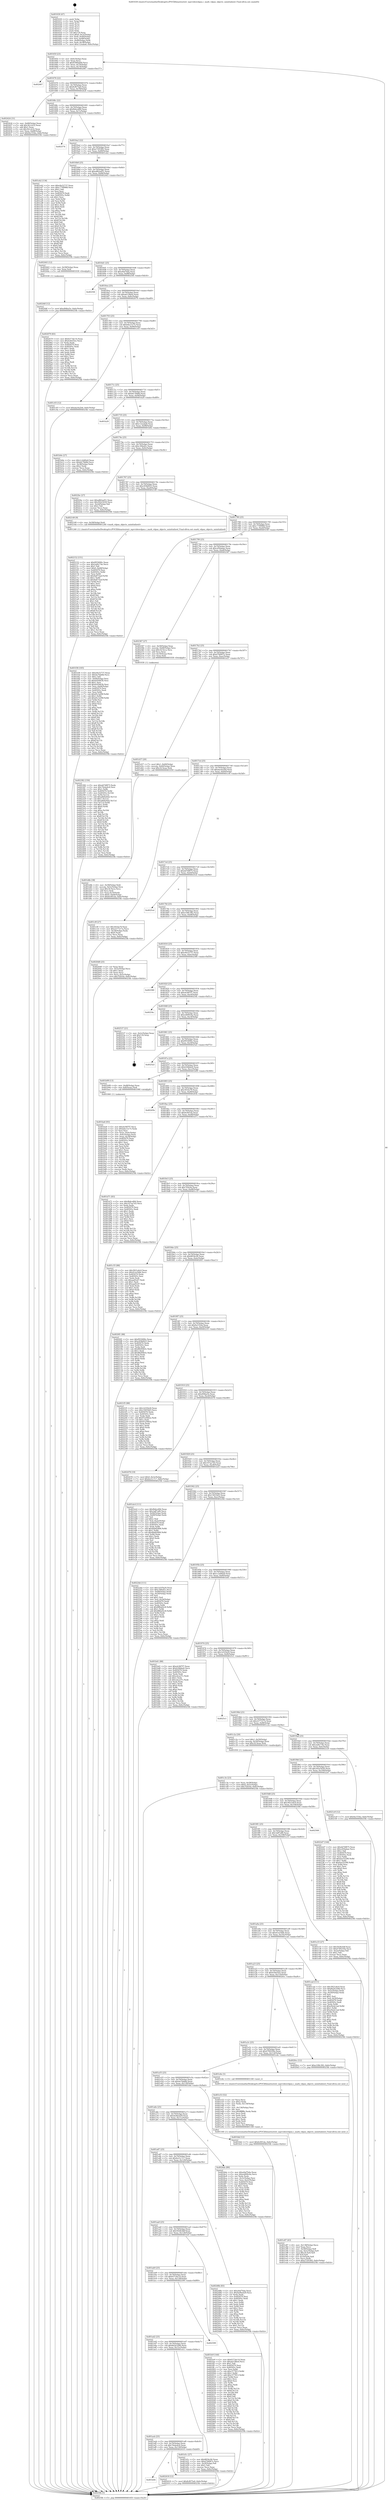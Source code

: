 digraph "0x401630" {
  label = "0x401630 (/mnt/c/Users/mathe/Desktop/tcc/POCII/binaries/extr_mpvvideovdpau.c_mark_vdpau_objects_uninitialized_Final-ollvm.out::main(0))"
  labelloc = "t"
  node[shape=record]

  Entry [label="",width=0.3,height=0.3,shape=circle,fillcolor=black,style=filled]
  "0x40165f" [label="{
     0x40165f [23]\l
     | [instrs]\l
     &nbsp;&nbsp;0x40165f \<+3\>: mov -0x6c(%rbp),%eax\l
     &nbsp;&nbsp;0x401662 \<+2\>: mov %eax,%ecx\l
     &nbsp;&nbsp;0x401664 \<+6\>: sub $0x8399a649,%ecx\l
     &nbsp;&nbsp;0x40166a \<+3\>: mov %eax,-0x70(%rbp)\l
     &nbsp;&nbsp;0x40166d \<+3\>: mov %ecx,-0x74(%rbp)\l
     &nbsp;&nbsp;0x401670 \<+6\>: je 0000000000402467 \<main+0xe37\>\l
  }"]
  "0x402467" [label="{
     0x402467\l
  }", style=dashed]
  "0x401676" [label="{
     0x401676 [22]\l
     | [instrs]\l
     &nbsp;&nbsp;0x401676 \<+5\>: jmp 000000000040167b \<main+0x4b\>\l
     &nbsp;&nbsp;0x40167b \<+3\>: mov -0x70(%rbp),%eax\l
     &nbsp;&nbsp;0x40167e \<+5\>: sub $0x8cf675a0,%eax\l
     &nbsp;&nbsp;0x401683 \<+3\>: mov %eax,-0x78(%rbp)\l
     &nbsp;&nbsp;0x401686 \<+6\>: je 0000000000402424 \<main+0xdf4\>\l
  }"]
  Exit [label="",width=0.3,height=0.3,shape=circle,fillcolor=black,style=filled,peripheries=2]
  "0x402424" [label="{
     0x402424 [31]\l
     | [instrs]\l
     &nbsp;&nbsp;0x402424 \<+3\>: mov -0x68(%rbp),%eax\l
     &nbsp;&nbsp;0x402427 \<+5\>: add $0x3b1cb32,%eax\l
     &nbsp;&nbsp;0x40242c \<+3\>: add $0x1,%eax\l
     &nbsp;&nbsp;0x40242f \<+5\>: sub $0x3b1cb32,%eax\l
     &nbsp;&nbsp;0x402434 \<+3\>: mov %eax,-0x68(%rbp)\l
     &nbsp;&nbsp;0x402437 \<+7\>: movl $0x9a1554a,-0x6c(%rbp)\l
     &nbsp;&nbsp;0x40243e \<+5\>: jmp 00000000004025fb \<main+0xfcb\>\l
  }"]
  "0x40168c" [label="{
     0x40168c [22]\l
     | [instrs]\l
     &nbsp;&nbsp;0x40168c \<+5\>: jmp 0000000000401691 \<main+0x61\>\l
     &nbsp;&nbsp;0x401691 \<+3\>: mov -0x70(%rbp),%eax\l
     &nbsp;&nbsp;0x401694 \<+5\>: sub $0x9b4cef64,%eax\l
     &nbsp;&nbsp;0x401699 \<+3\>: mov %eax,-0x7c(%rbp)\l
     &nbsp;&nbsp;0x40169c \<+6\>: je 0000000000402574 \<main+0xf44\>\l
  }"]
  "0x40244f" [label="{
     0x40244f [12]\l
     | [instrs]\l
     &nbsp;&nbsp;0x40244f \<+7\>: movl $0xd94ba5e,-0x6c(%rbp)\l
     &nbsp;&nbsp;0x402456 \<+5\>: jmp 00000000004025fb \<main+0xfcb\>\l
  }"]
  "0x402574" [label="{
     0x402574\l
  }", style=dashed]
  "0x4016a2" [label="{
     0x4016a2 [22]\l
     | [instrs]\l
     &nbsp;&nbsp;0x4016a2 \<+5\>: jmp 00000000004016a7 \<main+0x77\>\l
     &nbsp;&nbsp;0x4016a7 \<+3\>: mov -0x70(%rbp),%eax\l
     &nbsp;&nbsp;0x4016aa \<+5\>: sub $0xa72918f2,%eax\l
     &nbsp;&nbsp;0x4016af \<+3\>: mov %eax,-0x80(%rbp)\l
     &nbsp;&nbsp;0x4016b2 \<+6\>: je 0000000000401eb2 \<main+0x882\>\l
  }"]
  "0x401b04" [label="{
     0x401b04\l
  }", style=dashed]
  "0x401eb2" [label="{
     0x401eb2 [134]\l
     | [instrs]\l
     &nbsp;&nbsp;0x401eb2 \<+5\>: mov $0xe9e52737,%eax\l
     &nbsp;&nbsp;0x401eb7 \<+5\>: mov $0xc7799968,%ecx\l
     &nbsp;&nbsp;0x401ebc \<+2\>: mov $0x1,%dl\l
     &nbsp;&nbsp;0x401ebe \<+2\>: xor %esi,%esi\l
     &nbsp;&nbsp;0x401ec0 \<+7\>: mov 0x405070,%edi\l
     &nbsp;&nbsp;0x401ec7 \<+8\>: mov 0x40505c,%r8d\l
     &nbsp;&nbsp;0x401ecf \<+3\>: sub $0x1,%esi\l
     &nbsp;&nbsp;0x401ed2 \<+3\>: mov %edi,%r9d\l
     &nbsp;&nbsp;0x401ed5 \<+3\>: add %esi,%r9d\l
     &nbsp;&nbsp;0x401ed8 \<+4\>: imul %r9d,%edi\l
     &nbsp;&nbsp;0x401edc \<+3\>: and $0x1,%edi\l
     &nbsp;&nbsp;0x401edf \<+3\>: cmp $0x0,%edi\l
     &nbsp;&nbsp;0x401ee2 \<+4\>: sete %r10b\l
     &nbsp;&nbsp;0x401ee6 \<+4\>: cmp $0xa,%r8d\l
     &nbsp;&nbsp;0x401eea \<+4\>: setl %r11b\l
     &nbsp;&nbsp;0x401eee \<+3\>: mov %r10b,%bl\l
     &nbsp;&nbsp;0x401ef1 \<+3\>: xor $0xff,%bl\l
     &nbsp;&nbsp;0x401ef4 \<+3\>: mov %r11b,%r14b\l
     &nbsp;&nbsp;0x401ef7 \<+4\>: xor $0xff,%r14b\l
     &nbsp;&nbsp;0x401efb \<+3\>: xor $0x0,%dl\l
     &nbsp;&nbsp;0x401efe \<+3\>: mov %bl,%r15b\l
     &nbsp;&nbsp;0x401f01 \<+4\>: and $0x0,%r15b\l
     &nbsp;&nbsp;0x401f05 \<+3\>: and %dl,%r10b\l
     &nbsp;&nbsp;0x401f08 \<+3\>: mov %r14b,%r12b\l
     &nbsp;&nbsp;0x401f0b \<+4\>: and $0x0,%r12b\l
     &nbsp;&nbsp;0x401f0f \<+3\>: and %dl,%r11b\l
     &nbsp;&nbsp;0x401f12 \<+3\>: or %r10b,%r15b\l
     &nbsp;&nbsp;0x401f15 \<+3\>: or %r11b,%r12b\l
     &nbsp;&nbsp;0x401f18 \<+3\>: xor %r12b,%r15b\l
     &nbsp;&nbsp;0x401f1b \<+3\>: or %r14b,%bl\l
     &nbsp;&nbsp;0x401f1e \<+3\>: xor $0xff,%bl\l
     &nbsp;&nbsp;0x401f21 \<+3\>: or $0x0,%dl\l
     &nbsp;&nbsp;0x401f24 \<+2\>: and %dl,%bl\l
     &nbsp;&nbsp;0x401f26 \<+3\>: or %bl,%r15b\l
     &nbsp;&nbsp;0x401f29 \<+4\>: test $0x1,%r15b\l
     &nbsp;&nbsp;0x401f2d \<+3\>: cmovne %ecx,%eax\l
     &nbsp;&nbsp;0x401f30 \<+3\>: mov %eax,-0x6c(%rbp)\l
     &nbsp;&nbsp;0x401f33 \<+5\>: jmp 00000000004025fb \<main+0xfcb\>\l
  }"]
  "0x4016b8" [label="{
     0x4016b8 [25]\l
     | [instrs]\l
     &nbsp;&nbsp;0x4016b8 \<+5\>: jmp 00000000004016bd \<main+0x8d\>\l
     &nbsp;&nbsp;0x4016bd \<+3\>: mov -0x70(%rbp),%eax\l
     &nbsp;&nbsp;0x4016c0 \<+5\>: sub $0xa862ad51,%eax\l
     &nbsp;&nbsp;0x4016c5 \<+6\>: mov %eax,-0x84(%rbp)\l
     &nbsp;&nbsp;0x4016cb \<+6\>: je 0000000000402443 \<main+0xe13\>\l
  }"]
  "0x402418" [label="{
     0x402418 [12]\l
     | [instrs]\l
     &nbsp;&nbsp;0x402418 \<+7\>: movl $0x8cf675a0,-0x6c(%rbp)\l
     &nbsp;&nbsp;0x40241f \<+5\>: jmp 00000000004025fb \<main+0xfcb\>\l
  }"]
  "0x402443" [label="{
     0x402443 [12]\l
     | [instrs]\l
     &nbsp;&nbsp;0x402443 \<+4\>: mov -0x58(%rbp),%rax\l
     &nbsp;&nbsp;0x402447 \<+3\>: mov %rax,%rdi\l
     &nbsp;&nbsp;0x40244a \<+5\>: call 0000000000401030 \<free@plt\>\l
     | [calls]\l
     &nbsp;&nbsp;0x401030 \{1\} (unknown)\l
  }"]
  "0x4016d1" [label="{
     0x4016d1 [25]\l
     | [instrs]\l
     &nbsp;&nbsp;0x4016d1 \<+5\>: jmp 00000000004016d6 \<main+0xa6\>\l
     &nbsp;&nbsp;0x4016d6 \<+3\>: mov -0x70(%rbp),%eax\l
     &nbsp;&nbsp;0x4016d9 \<+5\>: sub $0xa9af7b4a,%eax\l
     &nbsp;&nbsp;0x4016de \<+6\>: mov %eax,-0x88(%rbp)\l
     &nbsp;&nbsp;0x4016e4 \<+6\>: je 00000000004025f4 \<main+0xfc4\>\l
  }"]
  "0x402382" [label="{
     0x402382 [150]\l
     | [instrs]\l
     &nbsp;&nbsp;0x402382 \<+5\>: mov $0xdd74f875,%edx\l
     &nbsp;&nbsp;0x402387 \<+5\>: mov $0x70ebe4c6,%esi\l
     &nbsp;&nbsp;0x40238c \<+3\>: mov $0x1,%r8b\l
     &nbsp;&nbsp;0x40238f \<+8\>: mov 0x405070,%r9d\l
     &nbsp;&nbsp;0x402397 \<+8\>: mov 0x40505c,%r10d\l
     &nbsp;&nbsp;0x40239f \<+3\>: mov %r9d,%r11d\l
     &nbsp;&nbsp;0x4023a2 \<+7\>: add $0xa6b620d2,%r11d\l
     &nbsp;&nbsp;0x4023a9 \<+4\>: sub $0x1,%r11d\l
     &nbsp;&nbsp;0x4023ad \<+7\>: sub $0xa6b620d2,%r11d\l
     &nbsp;&nbsp;0x4023b4 \<+4\>: imul %r11d,%r9d\l
     &nbsp;&nbsp;0x4023b8 \<+4\>: and $0x1,%r9d\l
     &nbsp;&nbsp;0x4023bc \<+4\>: cmp $0x0,%r9d\l
     &nbsp;&nbsp;0x4023c0 \<+3\>: sete %bl\l
     &nbsp;&nbsp;0x4023c3 \<+4\>: cmp $0xa,%r10d\l
     &nbsp;&nbsp;0x4023c7 \<+4\>: setl %r14b\l
     &nbsp;&nbsp;0x4023cb \<+3\>: mov %bl,%r15b\l
     &nbsp;&nbsp;0x4023ce \<+4\>: xor $0xff,%r15b\l
     &nbsp;&nbsp;0x4023d2 \<+3\>: mov %r14b,%r12b\l
     &nbsp;&nbsp;0x4023d5 \<+4\>: xor $0xff,%r12b\l
     &nbsp;&nbsp;0x4023d9 \<+4\>: xor $0x0,%r8b\l
     &nbsp;&nbsp;0x4023dd \<+3\>: mov %r15b,%r13b\l
     &nbsp;&nbsp;0x4023e0 \<+4\>: and $0x0,%r13b\l
     &nbsp;&nbsp;0x4023e4 \<+3\>: and %r8b,%bl\l
     &nbsp;&nbsp;0x4023e7 \<+3\>: mov %r12b,%al\l
     &nbsp;&nbsp;0x4023ea \<+2\>: and $0x0,%al\l
     &nbsp;&nbsp;0x4023ec \<+3\>: and %r8b,%r14b\l
     &nbsp;&nbsp;0x4023ef \<+3\>: or %bl,%r13b\l
     &nbsp;&nbsp;0x4023f2 \<+3\>: or %r14b,%al\l
     &nbsp;&nbsp;0x4023f5 \<+3\>: xor %al,%r13b\l
     &nbsp;&nbsp;0x4023f8 \<+3\>: or %r12b,%r15b\l
     &nbsp;&nbsp;0x4023fb \<+4\>: xor $0xff,%r15b\l
     &nbsp;&nbsp;0x4023ff \<+4\>: or $0x0,%r8b\l
     &nbsp;&nbsp;0x402403 \<+3\>: and %r8b,%r15b\l
     &nbsp;&nbsp;0x402406 \<+3\>: or %r15b,%r13b\l
     &nbsp;&nbsp;0x402409 \<+4\>: test $0x1,%r13b\l
     &nbsp;&nbsp;0x40240d \<+3\>: cmovne %esi,%edx\l
     &nbsp;&nbsp;0x402410 \<+3\>: mov %edx,-0x6c(%rbp)\l
     &nbsp;&nbsp;0x402413 \<+5\>: jmp 00000000004025fb \<main+0xfcb\>\l
  }"]
  "0x4025f4" [label="{
     0x4025f4\l
  }", style=dashed]
  "0x4016ea" [label="{
     0x4016ea [25]\l
     | [instrs]\l
     &nbsp;&nbsp;0x4016ea \<+5\>: jmp 00000000004016ef \<main+0xbf\>\l
     &nbsp;&nbsp;0x4016ef \<+3\>: mov -0x70(%rbp),%eax\l
     &nbsp;&nbsp;0x4016f2 \<+5\>: sub $0xab15fbed,%eax\l
     &nbsp;&nbsp;0x4016f7 \<+6\>: mov %eax,-0x8c(%rbp)\l
     &nbsp;&nbsp;0x4016fd \<+6\>: je 0000000000402079 \<main+0xa49\>\l
  }"]
  "0x402152" [label="{
     0x402152 [151]\l
     | [instrs]\l
     &nbsp;&nbsp;0x402152 \<+5\>: mov $0xf955690c,%eax\l
     &nbsp;&nbsp;0x402157 \<+5\>: mov $0x2afb174e,%ecx\l
     &nbsp;&nbsp;0x40215c \<+2\>: mov $0x1,%dl\l
     &nbsp;&nbsp;0x40215e \<+7\>: movl $0x0,-0x68(%rbp)\l
     &nbsp;&nbsp;0x402165 \<+7\>: mov 0x405070,%esi\l
     &nbsp;&nbsp;0x40216c \<+8\>: mov 0x40505c,%r8d\l
     &nbsp;&nbsp;0x402174 \<+3\>: mov %esi,%r9d\l
     &nbsp;&nbsp;0x402177 \<+7\>: add $0x9a873aef,%r9d\l
     &nbsp;&nbsp;0x40217e \<+4\>: sub $0x1,%r9d\l
     &nbsp;&nbsp;0x402182 \<+7\>: sub $0x9a873aef,%r9d\l
     &nbsp;&nbsp;0x402189 \<+4\>: imul %r9d,%esi\l
     &nbsp;&nbsp;0x40218d \<+3\>: and $0x1,%esi\l
     &nbsp;&nbsp;0x402190 \<+3\>: cmp $0x0,%esi\l
     &nbsp;&nbsp;0x402193 \<+4\>: sete %r10b\l
     &nbsp;&nbsp;0x402197 \<+4\>: cmp $0xa,%r8d\l
     &nbsp;&nbsp;0x40219b \<+4\>: setl %r11b\l
     &nbsp;&nbsp;0x40219f \<+3\>: mov %r10b,%bl\l
     &nbsp;&nbsp;0x4021a2 \<+3\>: xor $0xff,%bl\l
     &nbsp;&nbsp;0x4021a5 \<+3\>: mov %r11b,%r14b\l
     &nbsp;&nbsp;0x4021a8 \<+4\>: xor $0xff,%r14b\l
     &nbsp;&nbsp;0x4021ac \<+3\>: xor $0x1,%dl\l
     &nbsp;&nbsp;0x4021af \<+3\>: mov %bl,%r15b\l
     &nbsp;&nbsp;0x4021b2 \<+4\>: and $0xff,%r15b\l
     &nbsp;&nbsp;0x4021b6 \<+3\>: and %dl,%r10b\l
     &nbsp;&nbsp;0x4021b9 \<+3\>: mov %r14b,%r12b\l
     &nbsp;&nbsp;0x4021bc \<+4\>: and $0xff,%r12b\l
     &nbsp;&nbsp;0x4021c0 \<+3\>: and %dl,%r11b\l
     &nbsp;&nbsp;0x4021c3 \<+3\>: or %r10b,%r15b\l
     &nbsp;&nbsp;0x4021c6 \<+3\>: or %r11b,%r12b\l
     &nbsp;&nbsp;0x4021c9 \<+3\>: xor %r12b,%r15b\l
     &nbsp;&nbsp;0x4021cc \<+3\>: or %r14b,%bl\l
     &nbsp;&nbsp;0x4021cf \<+3\>: xor $0xff,%bl\l
     &nbsp;&nbsp;0x4021d2 \<+3\>: or $0x1,%dl\l
     &nbsp;&nbsp;0x4021d5 \<+2\>: and %dl,%bl\l
     &nbsp;&nbsp;0x4021d7 \<+3\>: or %bl,%r15b\l
     &nbsp;&nbsp;0x4021da \<+4\>: test $0x1,%r15b\l
     &nbsp;&nbsp;0x4021de \<+3\>: cmovne %ecx,%eax\l
     &nbsp;&nbsp;0x4021e1 \<+3\>: mov %eax,-0x6c(%rbp)\l
     &nbsp;&nbsp;0x4021e4 \<+5\>: jmp 00000000004025fb \<main+0xfcb\>\l
  }"]
  "0x402079" [label="{
     0x402079 [83]\l
     | [instrs]\l
     &nbsp;&nbsp;0x402079 \<+5\>: mov $0x6373dc14,%eax\l
     &nbsp;&nbsp;0x40207e \<+5\>: mov $0x434ef3ee,%ecx\l
     &nbsp;&nbsp;0x402083 \<+2\>: xor %edx,%edx\l
     &nbsp;&nbsp;0x402085 \<+7\>: mov 0x405070,%esi\l
     &nbsp;&nbsp;0x40208c \<+7\>: mov 0x40505c,%edi\l
     &nbsp;&nbsp;0x402093 \<+3\>: sub $0x1,%edx\l
     &nbsp;&nbsp;0x402096 \<+3\>: mov %esi,%r8d\l
     &nbsp;&nbsp;0x402099 \<+3\>: add %edx,%r8d\l
     &nbsp;&nbsp;0x40209c \<+4\>: imul %r8d,%esi\l
     &nbsp;&nbsp;0x4020a0 \<+3\>: and $0x1,%esi\l
     &nbsp;&nbsp;0x4020a3 \<+3\>: cmp $0x0,%esi\l
     &nbsp;&nbsp;0x4020a6 \<+4\>: sete %r9b\l
     &nbsp;&nbsp;0x4020aa \<+3\>: cmp $0xa,%edi\l
     &nbsp;&nbsp;0x4020ad \<+4\>: setl %r10b\l
     &nbsp;&nbsp;0x4020b1 \<+3\>: mov %r9b,%r11b\l
     &nbsp;&nbsp;0x4020b4 \<+3\>: and %r10b,%r11b\l
     &nbsp;&nbsp;0x4020b7 \<+3\>: xor %r10b,%r9b\l
     &nbsp;&nbsp;0x4020ba \<+3\>: or %r9b,%r11b\l
     &nbsp;&nbsp;0x4020bd \<+4\>: test $0x1,%r11b\l
     &nbsp;&nbsp;0x4020c1 \<+3\>: cmovne %ecx,%eax\l
     &nbsp;&nbsp;0x4020c4 \<+3\>: mov %eax,-0x6c(%rbp)\l
     &nbsp;&nbsp;0x4020c7 \<+5\>: jmp 00000000004025fb \<main+0xfcb\>\l
  }"]
  "0x401703" [label="{
     0x401703 [25]\l
     | [instrs]\l
     &nbsp;&nbsp;0x401703 \<+5\>: jmp 0000000000401708 \<main+0xd8\>\l
     &nbsp;&nbsp;0x401708 \<+3\>: mov -0x70(%rbp),%eax\l
     &nbsp;&nbsp;0x40170b \<+5\>: sub $0xb4a13c75,%eax\l
     &nbsp;&nbsp;0x401710 \<+6\>: mov %eax,-0x90(%rbp)\l
     &nbsp;&nbsp;0x401716 \<+6\>: je 0000000000401c03 \<main+0x5d3\>\l
  }"]
  "0x401e87" [label="{
     0x401e87 [43]\l
     | [instrs]\l
     &nbsp;&nbsp;0x401e87 \<+6\>: mov -0x138(%rbp),%ecx\l
     &nbsp;&nbsp;0x401e8d \<+3\>: imul %eax,%ecx\l
     &nbsp;&nbsp;0x401e90 \<+4\>: mov -0x58(%rbp),%r8\l
     &nbsp;&nbsp;0x401e94 \<+4\>: movslq -0x5c(%rbp),%r9\l
     &nbsp;&nbsp;0x401e98 \<+4\>: imul $0x18,%r9,%r9\l
     &nbsp;&nbsp;0x401e9c \<+3\>: add %r9,%r8\l
     &nbsp;&nbsp;0x401e9f \<+4\>: mov 0x10(%r8),%r8\l
     &nbsp;&nbsp;0x401ea3 \<+3\>: mov %ecx,(%r8)\l
     &nbsp;&nbsp;0x401ea6 \<+7\>: movl $0xa72918f2,-0x6c(%rbp)\l
     &nbsp;&nbsp;0x401ead \<+5\>: jmp 00000000004025fb \<main+0xfcb\>\l
  }"]
  "0x401c03" [label="{
     0x401c03 [12]\l
     | [instrs]\l
     &nbsp;&nbsp;0x401c03 \<+7\>: movl $0xdac0a2b4,-0x6c(%rbp)\l
     &nbsp;&nbsp;0x401c0a \<+5\>: jmp 00000000004025fb \<main+0xfcb\>\l
  }"]
  "0x40171c" [label="{
     0x40171c [25]\l
     | [instrs]\l
     &nbsp;&nbsp;0x40171c \<+5\>: jmp 0000000000401721 \<main+0xf1\>\l
     &nbsp;&nbsp;0x401721 \<+3\>: mov -0x70(%rbp),%eax\l
     &nbsp;&nbsp;0x401724 \<+5\>: sub $0xbfc78d8d,%eax\l
     &nbsp;&nbsp;0x401729 \<+6\>: mov %eax,-0x94(%rbp)\l
     &nbsp;&nbsp;0x40172f \<+6\>: je 0000000000401b29 \<main+0x4f9\>\l
  }"]
  "0x401e53" [label="{
     0x401e53 [52]\l
     | [instrs]\l
     &nbsp;&nbsp;0x401e53 \<+2\>: xor %ecx,%ecx\l
     &nbsp;&nbsp;0x401e55 \<+5\>: mov $0x2,%edx\l
     &nbsp;&nbsp;0x401e5a \<+6\>: mov %edx,-0x134(%rbp)\l
     &nbsp;&nbsp;0x401e60 \<+1\>: cltd\l
     &nbsp;&nbsp;0x401e61 \<+6\>: mov -0x134(%rbp),%esi\l
     &nbsp;&nbsp;0x401e67 \<+2\>: idiv %esi\l
     &nbsp;&nbsp;0x401e69 \<+6\>: imul $0xfffffffe,%edx,%edx\l
     &nbsp;&nbsp;0x401e6f \<+2\>: mov %ecx,%edi\l
     &nbsp;&nbsp;0x401e71 \<+2\>: sub %edx,%edi\l
     &nbsp;&nbsp;0x401e73 \<+2\>: mov %ecx,%edx\l
     &nbsp;&nbsp;0x401e75 \<+3\>: sub $0x1,%edx\l
     &nbsp;&nbsp;0x401e78 \<+2\>: add %edx,%edi\l
     &nbsp;&nbsp;0x401e7a \<+2\>: sub %edi,%ecx\l
     &nbsp;&nbsp;0x401e7c \<+6\>: mov %ecx,-0x138(%rbp)\l
     &nbsp;&nbsp;0x401e82 \<+5\>: call 0000000000401160 \<next_i\>\l
     | [calls]\l
     &nbsp;&nbsp;0x401160 \{1\} (/mnt/c/Users/mathe/Desktop/tcc/POCII/binaries/extr_mpvvideovdpau.c_mark_vdpau_objects_uninitialized_Final-ollvm.out::next_i)\l
  }"]
  "0x401b29" [label="{
     0x401b29\l
  }", style=dashed]
  "0x401735" [label="{
     0x401735 [25]\l
     | [instrs]\l
     &nbsp;&nbsp;0x401735 \<+5\>: jmp 000000000040173a \<main+0x10a\>\l
     &nbsp;&nbsp;0x40173a \<+3\>: mov -0x70(%rbp),%eax\l
     &nbsp;&nbsp;0x40173d \<+5\>: sub $0xc12eaba6,%eax\l
     &nbsp;&nbsp;0x401742 \<+6\>: mov %eax,-0x98(%rbp)\l
     &nbsp;&nbsp;0x401748 \<+6\>: je 0000000000401b0e \<main+0x4de\>\l
  }"]
  "0x401d4b" [label="{
     0x401d4b [38]\l
     | [instrs]\l
     &nbsp;&nbsp;0x401d4b \<+4\>: mov -0x58(%rbp),%rdi\l
     &nbsp;&nbsp;0x401d4f \<+4\>: movslq -0x5c(%rbp),%rcx\l
     &nbsp;&nbsp;0x401d53 \<+4\>: imul $0x18,%rcx,%rcx\l
     &nbsp;&nbsp;0x401d57 \<+3\>: add %rcx,%rdi\l
     &nbsp;&nbsp;0x401d5a \<+4\>: mov %rax,0x10(%rdi)\l
     &nbsp;&nbsp;0x401d5e \<+7\>: movl $0x0,-0x64(%rbp)\l
     &nbsp;&nbsp;0x401d65 \<+7\>: movl $0x6c001da,-0x6c(%rbp)\l
     &nbsp;&nbsp;0x401d6c \<+5\>: jmp 00000000004025fb \<main+0xfcb\>\l
  }"]
  "0x401b0e" [label="{
     0x401b0e [27]\l
     | [instrs]\l
     &nbsp;&nbsp;0x401b0e \<+5\>: mov $0x1c2d40a9,%eax\l
     &nbsp;&nbsp;0x401b13 \<+5\>: mov $0xbfc78d8d,%ecx\l
     &nbsp;&nbsp;0x401b18 \<+3\>: mov -0x38(%rbp),%edx\l
     &nbsp;&nbsp;0x401b1b \<+3\>: cmp $0x2,%edx\l
     &nbsp;&nbsp;0x401b1e \<+3\>: cmovne %ecx,%eax\l
     &nbsp;&nbsp;0x401b21 \<+3\>: mov %eax,-0x6c(%rbp)\l
     &nbsp;&nbsp;0x401b24 \<+5\>: jmp 00000000004025fb \<main+0xfcb\>\l
  }"]
  "0x40174e" [label="{
     0x40174e [25]\l
     | [instrs]\l
     &nbsp;&nbsp;0x40174e \<+5\>: jmp 0000000000401753 \<main+0x123\>\l
     &nbsp;&nbsp;0x401753 \<+3\>: mov -0x70(%rbp),%eax\l
     &nbsp;&nbsp;0x401756 \<+5\>: sub $0xc30fa42c,%eax\l
     &nbsp;&nbsp;0x40175b \<+6\>: mov %eax,-0x9c(%rbp)\l
     &nbsp;&nbsp;0x401761 \<+6\>: je 00000000004022bc \<main+0xc8c\>\l
  }"]
  "0x4025fb" [label="{
     0x4025fb [5]\l
     | [instrs]\l
     &nbsp;&nbsp;0x4025fb \<+5\>: jmp 000000000040165f \<main+0x2f\>\l
  }"]
  "0x401630" [label="{
     0x401630 [47]\l
     | [instrs]\l
     &nbsp;&nbsp;0x401630 \<+1\>: push %rbp\l
     &nbsp;&nbsp;0x401631 \<+3\>: mov %rsp,%rbp\l
     &nbsp;&nbsp;0x401634 \<+2\>: push %r15\l
     &nbsp;&nbsp;0x401636 \<+2\>: push %r14\l
     &nbsp;&nbsp;0x401638 \<+2\>: push %r13\l
     &nbsp;&nbsp;0x40163a \<+2\>: push %r12\l
     &nbsp;&nbsp;0x40163c \<+1\>: push %rbx\l
     &nbsp;&nbsp;0x40163d \<+7\>: sub $0x118,%rsp\l
     &nbsp;&nbsp;0x401644 \<+7\>: movl $0x0,-0x3c(%rbp)\l
     &nbsp;&nbsp;0x40164b \<+3\>: mov %edi,-0x40(%rbp)\l
     &nbsp;&nbsp;0x40164e \<+4\>: mov %rsi,-0x48(%rbp)\l
     &nbsp;&nbsp;0x401652 \<+3\>: mov -0x40(%rbp),%edi\l
     &nbsp;&nbsp;0x401655 \<+3\>: mov %edi,-0x38(%rbp)\l
     &nbsp;&nbsp;0x401658 \<+7\>: movl $0xc12eaba6,-0x6c(%rbp)\l
  }"]
  "0x401aeb" [label="{
     0x401aeb [25]\l
     | [instrs]\l
     &nbsp;&nbsp;0x401aeb \<+5\>: jmp 0000000000401af0 \<main+0x4c0\>\l
     &nbsp;&nbsp;0x401af0 \<+3\>: mov -0x70(%rbp),%eax\l
     &nbsp;&nbsp;0x401af3 \<+5\>: sub $0x70ebe4c6,%eax\l
     &nbsp;&nbsp;0x401af8 \<+6\>: mov %eax,-0x130(%rbp)\l
     &nbsp;&nbsp;0x401afe \<+6\>: je 0000000000402418 \<main+0xde8\>\l
  }"]
  "0x4022bc" [label="{
     0x4022bc [27]\l
     | [instrs]\l
     &nbsp;&nbsp;0x4022bc \<+5\>: mov $0xa862ad51,%eax\l
     &nbsp;&nbsp;0x4022c1 \<+5\>: mov $0x302e5430,%ecx\l
     &nbsp;&nbsp;0x4022c6 \<+3\>: mov -0x2d(%rbp),%dl\l
     &nbsp;&nbsp;0x4022c9 \<+3\>: test $0x1,%dl\l
     &nbsp;&nbsp;0x4022cc \<+3\>: cmovne %ecx,%eax\l
     &nbsp;&nbsp;0x4022cf \<+3\>: mov %eax,-0x6c(%rbp)\l
     &nbsp;&nbsp;0x4022d2 \<+5\>: jmp 00000000004025fb \<main+0xfcb\>\l
  }"]
  "0x401767" [label="{
     0x401767 [25]\l
     | [instrs]\l
     &nbsp;&nbsp;0x401767 \<+5\>: jmp 000000000040176c \<main+0x13c\>\l
     &nbsp;&nbsp;0x40176c \<+3\>: mov -0x70(%rbp),%eax\l
     &nbsp;&nbsp;0x40176f \<+5\>: sub $0xc658d925,%eax\l
     &nbsp;&nbsp;0x401774 \<+6\>: mov %eax,-0xa0(%rbp)\l
     &nbsp;&nbsp;0x40177a \<+6\>: je 0000000000402149 \<main+0xb19\>\l
  }"]
  "0x401d1c" [label="{
     0x401d1c [27]\l
     | [instrs]\l
     &nbsp;&nbsp;0x401d1c \<+5\>: mov $0x8654c04,%eax\l
     &nbsp;&nbsp;0x401d21 \<+5\>: mov $0xd7fd087e,%ecx\l
     &nbsp;&nbsp;0x401d26 \<+3\>: mov -0x2f(%rbp),%dl\l
     &nbsp;&nbsp;0x401d29 \<+3\>: test $0x1,%dl\l
     &nbsp;&nbsp;0x401d2c \<+3\>: cmovne %ecx,%eax\l
     &nbsp;&nbsp;0x401d2f \<+3\>: mov %eax,-0x6c(%rbp)\l
     &nbsp;&nbsp;0x401d32 \<+5\>: jmp 00000000004025fb \<main+0xfcb\>\l
  }"]
  "0x402149" [label="{
     0x402149 [9]\l
     | [instrs]\l
     &nbsp;&nbsp;0x402149 \<+4\>: mov -0x58(%rbp),%rdi\l
     &nbsp;&nbsp;0x40214d \<+5\>: call 0000000000401240 \<mark_vdpau_objects_uninitialized\>\l
     | [calls]\l
     &nbsp;&nbsp;0x401240 \{1\} (/mnt/c/Users/mathe/Desktop/tcc/POCII/binaries/extr_mpvvideovdpau.c_mark_vdpau_objects_uninitialized_Final-ollvm.out::mark_vdpau_objects_uninitialized)\l
  }"]
  "0x401780" [label="{
     0x401780 [25]\l
     | [instrs]\l
     &nbsp;&nbsp;0x401780 \<+5\>: jmp 0000000000401785 \<main+0x155\>\l
     &nbsp;&nbsp;0x401785 \<+3\>: mov -0x70(%rbp),%eax\l
     &nbsp;&nbsp;0x401788 \<+5\>: sub $0xc7799968,%eax\l
     &nbsp;&nbsp;0x40178d \<+6\>: mov %eax,-0xa4(%rbp)\l
     &nbsp;&nbsp;0x401793 \<+6\>: je 0000000000401f38 \<main+0x908\>\l
  }"]
  "0x401ad2" [label="{
     0x401ad2 [25]\l
     | [instrs]\l
     &nbsp;&nbsp;0x401ad2 \<+5\>: jmp 0000000000401ad7 \<main+0x4a7\>\l
     &nbsp;&nbsp;0x401ad7 \<+3\>: mov -0x70(%rbp),%eax\l
     &nbsp;&nbsp;0x401ada \<+5\>: sub $0x6b2b3266,%eax\l
     &nbsp;&nbsp;0x401adf \<+6\>: mov %eax,-0x12c(%rbp)\l
     &nbsp;&nbsp;0x401ae5 \<+6\>: je 0000000000401d1c \<main+0x6ec\>\l
  }"]
  "0x401f38" [label="{
     0x401f38 [165]\l
     | [instrs]\l
     &nbsp;&nbsp;0x401f38 \<+5\>: mov $0xe9e52737,%eax\l
     &nbsp;&nbsp;0x401f3d \<+5\>: mov $0x4a7fab8d,%ecx\l
     &nbsp;&nbsp;0x401f42 \<+2\>: mov $0x1,%dl\l
     &nbsp;&nbsp;0x401f44 \<+3\>: mov -0x64(%rbp),%esi\l
     &nbsp;&nbsp;0x401f47 \<+6\>: sub $0xfe93b63b,%esi\l
     &nbsp;&nbsp;0x401f4d \<+3\>: add $0x1,%esi\l
     &nbsp;&nbsp;0x401f50 \<+6\>: add $0xfe93b63b,%esi\l
     &nbsp;&nbsp;0x401f56 \<+3\>: mov %esi,-0x64(%rbp)\l
     &nbsp;&nbsp;0x401f59 \<+7\>: mov 0x405070,%esi\l
     &nbsp;&nbsp;0x401f60 \<+7\>: mov 0x40505c,%edi\l
     &nbsp;&nbsp;0x401f67 \<+3\>: mov %esi,%r8d\l
     &nbsp;&nbsp;0x401f6a \<+7\>: sub $0xd5c3a99f,%r8d\l
     &nbsp;&nbsp;0x401f71 \<+4\>: sub $0x1,%r8d\l
     &nbsp;&nbsp;0x401f75 \<+7\>: add $0xd5c3a99f,%r8d\l
     &nbsp;&nbsp;0x401f7c \<+4\>: imul %r8d,%esi\l
     &nbsp;&nbsp;0x401f80 \<+3\>: and $0x1,%esi\l
     &nbsp;&nbsp;0x401f83 \<+3\>: cmp $0x0,%esi\l
     &nbsp;&nbsp;0x401f86 \<+4\>: sete %r9b\l
     &nbsp;&nbsp;0x401f8a \<+3\>: cmp $0xa,%edi\l
     &nbsp;&nbsp;0x401f8d \<+4\>: setl %r10b\l
     &nbsp;&nbsp;0x401f91 \<+3\>: mov %r9b,%r11b\l
     &nbsp;&nbsp;0x401f94 \<+4\>: xor $0xff,%r11b\l
     &nbsp;&nbsp;0x401f98 \<+3\>: mov %r10b,%bl\l
     &nbsp;&nbsp;0x401f9b \<+3\>: xor $0xff,%bl\l
     &nbsp;&nbsp;0x401f9e \<+3\>: xor $0x1,%dl\l
     &nbsp;&nbsp;0x401fa1 \<+3\>: mov %r11b,%r14b\l
     &nbsp;&nbsp;0x401fa4 \<+4\>: and $0xff,%r14b\l
     &nbsp;&nbsp;0x401fa8 \<+3\>: and %dl,%r9b\l
     &nbsp;&nbsp;0x401fab \<+3\>: mov %bl,%r15b\l
     &nbsp;&nbsp;0x401fae \<+4\>: and $0xff,%r15b\l
     &nbsp;&nbsp;0x401fb2 \<+3\>: and %dl,%r10b\l
     &nbsp;&nbsp;0x401fb5 \<+3\>: or %r9b,%r14b\l
     &nbsp;&nbsp;0x401fb8 \<+3\>: or %r10b,%r15b\l
     &nbsp;&nbsp;0x401fbb \<+3\>: xor %r15b,%r14b\l
     &nbsp;&nbsp;0x401fbe \<+3\>: or %bl,%r11b\l
     &nbsp;&nbsp;0x401fc1 \<+4\>: xor $0xff,%r11b\l
     &nbsp;&nbsp;0x401fc5 \<+3\>: or $0x1,%dl\l
     &nbsp;&nbsp;0x401fc8 \<+3\>: and %dl,%r11b\l
     &nbsp;&nbsp;0x401fcb \<+3\>: or %r11b,%r14b\l
     &nbsp;&nbsp;0x401fce \<+4\>: test $0x1,%r14b\l
     &nbsp;&nbsp;0x401fd2 \<+3\>: cmovne %ecx,%eax\l
     &nbsp;&nbsp;0x401fd5 \<+3\>: mov %eax,-0x6c(%rbp)\l
     &nbsp;&nbsp;0x401fd8 \<+5\>: jmp 00000000004025fb \<main+0xfcb\>\l
  }"]
  "0x401799" [label="{
     0x401799 [25]\l
     | [instrs]\l
     &nbsp;&nbsp;0x401799 \<+5\>: jmp 000000000040179e \<main+0x16e\>\l
     &nbsp;&nbsp;0x40179e \<+3\>: mov -0x70(%rbp),%eax\l
     &nbsp;&nbsp;0x4017a1 \<+5\>: sub $0xcd56abae,%eax\l
     &nbsp;&nbsp;0x4017a6 \<+6\>: mov %eax,-0xa8(%rbp)\l
     &nbsp;&nbsp;0x4017ac \<+6\>: je 0000000000402367 \<main+0xd37\>\l
  }"]
  "0x402599" [label="{
     0x402599\l
  }", style=dashed]
  "0x402367" [label="{
     0x402367 [27]\l
     | [instrs]\l
     &nbsp;&nbsp;0x402367 \<+4\>: mov -0x58(%rbp),%rax\l
     &nbsp;&nbsp;0x40236b \<+4\>: movslq -0x68(%rbp),%rcx\l
     &nbsp;&nbsp;0x40236f \<+4\>: imul $0x18,%rcx,%rcx\l
     &nbsp;&nbsp;0x402373 \<+3\>: add %rcx,%rax\l
     &nbsp;&nbsp;0x402376 \<+4\>: mov 0x10(%rax),%rax\l
     &nbsp;&nbsp;0x40237a \<+3\>: mov %rax,%rdi\l
     &nbsp;&nbsp;0x40237d \<+5\>: call 0000000000401030 \<free@plt\>\l
     | [calls]\l
     &nbsp;&nbsp;0x401030 \{1\} (unknown)\l
  }"]
  "0x4017b2" [label="{
     0x4017b2 [25]\l
     | [instrs]\l
     &nbsp;&nbsp;0x4017b2 \<+5\>: jmp 00000000004017b7 \<main+0x187\>\l
     &nbsp;&nbsp;0x4017b7 \<+3\>: mov -0x70(%rbp),%eax\l
     &nbsp;&nbsp;0x4017ba \<+5\>: sub $0xd7fd087e,%eax\l
     &nbsp;&nbsp;0x4017bf \<+6\>: mov %eax,-0xac(%rbp)\l
     &nbsp;&nbsp;0x4017c5 \<+6\>: je 0000000000401d37 \<main+0x707\>\l
  }"]
  "0x401ab9" [label="{
     0x401ab9 [25]\l
     | [instrs]\l
     &nbsp;&nbsp;0x401ab9 \<+5\>: jmp 0000000000401abe \<main+0x48e\>\l
     &nbsp;&nbsp;0x401abe \<+3\>: mov -0x70(%rbp),%eax\l
     &nbsp;&nbsp;0x401ac1 \<+5\>: sub $0x6373dc14,%eax\l
     &nbsp;&nbsp;0x401ac6 \<+6\>: mov %eax,-0x128(%rbp)\l
     &nbsp;&nbsp;0x401acc \<+6\>: je 0000000000402599 \<main+0xf69\>\l
  }"]
  "0x401d37" [label="{
     0x401d37 [20]\l
     | [instrs]\l
     &nbsp;&nbsp;0x401d37 \<+7\>: movl $0x1,-0x60(%rbp)\l
     &nbsp;&nbsp;0x401d3e \<+4\>: movslq -0x60(%rbp),%rax\l
     &nbsp;&nbsp;0x401d42 \<+4\>: imul $0x18,%rax,%rdi\l
     &nbsp;&nbsp;0x401d46 \<+5\>: call 0000000000401050 \<malloc@plt\>\l
     | [calls]\l
     &nbsp;&nbsp;0x401050 \{1\} (unknown)\l
  }"]
  "0x4017cb" [label="{
     0x4017cb [25]\l
     | [instrs]\l
     &nbsp;&nbsp;0x4017cb \<+5\>: jmp 00000000004017d0 \<main+0x1a0\>\l
     &nbsp;&nbsp;0x4017d0 \<+3\>: mov -0x70(%rbp),%eax\l
     &nbsp;&nbsp;0x4017d3 \<+5\>: sub $0xdac0a2b4,%eax\l
     &nbsp;&nbsp;0x4017d8 \<+6\>: mov %eax,-0xb0(%rbp)\l
     &nbsp;&nbsp;0x4017de \<+6\>: je 0000000000401c0f \<main+0x5df\>\l
  }"]
  "0x401fe9" [label="{
     0x401fe9 [144]\l
     | [instrs]\l
     &nbsp;&nbsp;0x401fe9 \<+5\>: mov $0x6373dc14,%eax\l
     &nbsp;&nbsp;0x401fee \<+5\>: mov $0xab15fbed,%ecx\l
     &nbsp;&nbsp;0x401ff3 \<+2\>: mov $0x1,%dl\l
     &nbsp;&nbsp;0x401ff5 \<+7\>: mov 0x405070,%esi\l
     &nbsp;&nbsp;0x401ffc \<+7\>: mov 0x40505c,%edi\l
     &nbsp;&nbsp;0x402003 \<+3\>: mov %esi,%r8d\l
     &nbsp;&nbsp;0x402006 \<+7\>: sub $0xc577813,%r8d\l
     &nbsp;&nbsp;0x40200d \<+4\>: sub $0x1,%r8d\l
     &nbsp;&nbsp;0x402011 \<+7\>: add $0xc577813,%r8d\l
     &nbsp;&nbsp;0x402018 \<+4\>: imul %r8d,%esi\l
     &nbsp;&nbsp;0x40201c \<+3\>: and $0x1,%esi\l
     &nbsp;&nbsp;0x40201f \<+3\>: cmp $0x0,%esi\l
     &nbsp;&nbsp;0x402022 \<+4\>: sete %r9b\l
     &nbsp;&nbsp;0x402026 \<+3\>: cmp $0xa,%edi\l
     &nbsp;&nbsp;0x402029 \<+4\>: setl %r10b\l
     &nbsp;&nbsp;0x40202d \<+3\>: mov %r9b,%r11b\l
     &nbsp;&nbsp;0x402030 \<+4\>: xor $0xff,%r11b\l
     &nbsp;&nbsp;0x402034 \<+3\>: mov %r10b,%bl\l
     &nbsp;&nbsp;0x402037 \<+3\>: xor $0xff,%bl\l
     &nbsp;&nbsp;0x40203a \<+3\>: xor $0x0,%dl\l
     &nbsp;&nbsp;0x40203d \<+3\>: mov %r11b,%r14b\l
     &nbsp;&nbsp;0x402040 \<+4\>: and $0x0,%r14b\l
     &nbsp;&nbsp;0x402044 \<+3\>: and %dl,%r9b\l
     &nbsp;&nbsp;0x402047 \<+3\>: mov %bl,%r15b\l
     &nbsp;&nbsp;0x40204a \<+4\>: and $0x0,%r15b\l
     &nbsp;&nbsp;0x40204e \<+3\>: and %dl,%r10b\l
     &nbsp;&nbsp;0x402051 \<+3\>: or %r9b,%r14b\l
     &nbsp;&nbsp;0x402054 \<+3\>: or %r10b,%r15b\l
     &nbsp;&nbsp;0x402057 \<+3\>: xor %r15b,%r14b\l
     &nbsp;&nbsp;0x40205a \<+3\>: or %bl,%r11b\l
     &nbsp;&nbsp;0x40205d \<+4\>: xor $0xff,%r11b\l
     &nbsp;&nbsp;0x402061 \<+3\>: or $0x0,%dl\l
     &nbsp;&nbsp;0x402064 \<+3\>: and %dl,%r11b\l
     &nbsp;&nbsp;0x402067 \<+3\>: or %r11b,%r14b\l
     &nbsp;&nbsp;0x40206a \<+4\>: test $0x1,%r14b\l
     &nbsp;&nbsp;0x40206e \<+3\>: cmovne %ecx,%eax\l
     &nbsp;&nbsp;0x402071 \<+3\>: mov %eax,-0x6c(%rbp)\l
     &nbsp;&nbsp;0x402074 \<+5\>: jmp 00000000004025fb \<main+0xfcb\>\l
  }"]
  "0x401c0f" [label="{
     0x401c0f [27]\l
     | [instrs]\l
     &nbsp;&nbsp;0x401c0f \<+5\>: mov $0x3010a79,%eax\l
     &nbsp;&nbsp;0x401c14 \<+5\>: mov $0x2277217a,%ecx\l
     &nbsp;&nbsp;0x401c19 \<+3\>: mov -0x34(%rbp),%edx\l
     &nbsp;&nbsp;0x401c1c \<+3\>: cmp $0x0,%edx\l
     &nbsp;&nbsp;0x401c1f \<+3\>: cmove %ecx,%eax\l
     &nbsp;&nbsp;0x401c22 \<+3\>: mov %eax,-0x6c(%rbp)\l
     &nbsp;&nbsp;0x401c25 \<+5\>: jmp 00000000004025fb \<main+0xfcb\>\l
  }"]
  "0x4017e4" [label="{
     0x4017e4 [25]\l
     | [instrs]\l
     &nbsp;&nbsp;0x4017e4 \<+5\>: jmp 00000000004017e9 \<main+0x1b9\>\l
     &nbsp;&nbsp;0x4017e9 \<+3\>: mov -0x70(%rbp),%eax\l
     &nbsp;&nbsp;0x4017ec \<+5\>: sub $0xdd74f875,%eax\l
     &nbsp;&nbsp;0x4017f1 \<+6\>: mov %eax,-0xb4(%rbp)\l
     &nbsp;&nbsp;0x4017f7 \<+6\>: je 00000000004025cd \<main+0xf9d\>\l
  }"]
  "0x401aa0" [label="{
     0x401aa0 [25]\l
     | [instrs]\l
     &nbsp;&nbsp;0x401aa0 \<+5\>: jmp 0000000000401aa5 \<main+0x475\>\l
     &nbsp;&nbsp;0x401aa5 \<+3\>: mov -0x70(%rbp),%eax\l
     &nbsp;&nbsp;0x401aa8 \<+5\>: sub $0x5028c0df,%eax\l
     &nbsp;&nbsp;0x401aad \<+6\>: mov %eax,-0x124(%rbp)\l
     &nbsp;&nbsp;0x401ab3 \<+6\>: je 0000000000401fe9 \<main+0x9b9\>\l
  }"]
  "0x4025cd" [label="{
     0x4025cd\l
  }", style=dashed]
  "0x4017fd" [label="{
     0x4017fd [25]\l
     | [instrs]\l
     &nbsp;&nbsp;0x4017fd \<+5\>: jmp 0000000000401802 \<main+0x1d2\>\l
     &nbsp;&nbsp;0x401802 \<+3\>: mov -0x70(%rbp),%eax\l
     &nbsp;&nbsp;0x401805 \<+5\>: sub $0xe108c382,%eax\l
     &nbsp;&nbsp;0x40180a \<+6\>: mov %eax,-0xb8(%rbp)\l
     &nbsp;&nbsp;0x401810 \<+6\>: je 00000000004020d8 \<main+0xaa8\>\l
  }"]
  "0x40248b" [label="{
     0x40248b [83]\l
     | [instrs]\l
     &nbsp;&nbsp;0x40248b \<+5\>: mov $0xa9af7b4a,%eax\l
     &nbsp;&nbsp;0x402490 \<+5\>: mov $0x4e0bed29,%ecx\l
     &nbsp;&nbsp;0x402495 \<+2\>: xor %edx,%edx\l
     &nbsp;&nbsp;0x402497 \<+7\>: mov 0x405070,%esi\l
     &nbsp;&nbsp;0x40249e \<+7\>: mov 0x40505c,%edi\l
     &nbsp;&nbsp;0x4024a5 \<+3\>: sub $0x1,%edx\l
     &nbsp;&nbsp;0x4024a8 \<+3\>: mov %esi,%r8d\l
     &nbsp;&nbsp;0x4024ab \<+3\>: add %edx,%r8d\l
     &nbsp;&nbsp;0x4024ae \<+4\>: imul %r8d,%esi\l
     &nbsp;&nbsp;0x4024b2 \<+3\>: and $0x1,%esi\l
     &nbsp;&nbsp;0x4024b5 \<+3\>: cmp $0x0,%esi\l
     &nbsp;&nbsp;0x4024b8 \<+4\>: sete %r9b\l
     &nbsp;&nbsp;0x4024bc \<+3\>: cmp $0xa,%edi\l
     &nbsp;&nbsp;0x4024bf \<+4\>: setl %r10b\l
     &nbsp;&nbsp;0x4024c3 \<+3\>: mov %r9b,%r11b\l
     &nbsp;&nbsp;0x4024c6 \<+3\>: and %r10b,%r11b\l
     &nbsp;&nbsp;0x4024c9 \<+3\>: xor %r10b,%r9b\l
     &nbsp;&nbsp;0x4024cc \<+3\>: or %r9b,%r11b\l
     &nbsp;&nbsp;0x4024cf \<+4\>: test $0x1,%r11b\l
     &nbsp;&nbsp;0x4024d3 \<+3\>: cmovne %ecx,%eax\l
     &nbsp;&nbsp;0x4024d6 \<+3\>: mov %eax,-0x6c(%rbp)\l
     &nbsp;&nbsp;0x4024d9 \<+5\>: jmp 00000000004025fb \<main+0xfcb\>\l
  }"]
  "0x4020d8" [label="{
     0x4020d8 [25]\l
     | [instrs]\l
     &nbsp;&nbsp;0x4020d8 \<+2\>: xor %eax,%eax\l
     &nbsp;&nbsp;0x4020da \<+3\>: mov -0x5c(%rbp),%ecx\l
     &nbsp;&nbsp;0x4020dd \<+3\>: sub $0x1,%eax\l
     &nbsp;&nbsp;0x4020e0 \<+2\>: sub %eax,%ecx\l
     &nbsp;&nbsp;0x4020e2 \<+3\>: mov %ecx,-0x5c(%rbp)\l
     &nbsp;&nbsp;0x4020e5 \<+7\>: movl $0x7f2fc0a,-0x6c(%rbp)\l
     &nbsp;&nbsp;0x4020ec \<+5\>: jmp 00000000004025fb \<main+0xfcb\>\l
  }"]
  "0x401816" [label="{
     0x401816 [25]\l
     | [instrs]\l
     &nbsp;&nbsp;0x401816 \<+5\>: jmp 000000000040181b \<main+0x1eb\>\l
     &nbsp;&nbsp;0x40181b \<+3\>: mov -0x70(%rbp),%eax\l
     &nbsp;&nbsp;0x40181e \<+5\>: sub $0xe9e52737,%eax\l
     &nbsp;&nbsp;0x401823 \<+6\>: mov %eax,-0xbc(%rbp)\l
     &nbsp;&nbsp;0x401829 \<+6\>: je 0000000000402580 \<main+0xf50\>\l
  }"]
  "0x401a87" [label="{
     0x401a87 [25]\l
     | [instrs]\l
     &nbsp;&nbsp;0x401a87 \<+5\>: jmp 0000000000401a8c \<main+0x45c\>\l
     &nbsp;&nbsp;0x401a8c \<+3\>: mov -0x70(%rbp),%eax\l
     &nbsp;&nbsp;0x401a8f \<+5\>: sub $0x4e21c7c7,%eax\l
     &nbsp;&nbsp;0x401a94 \<+6\>: mov %eax,-0x120(%rbp)\l
     &nbsp;&nbsp;0x401a9a \<+6\>: je 000000000040248b \<main+0xe5b\>\l
  }"]
  "0x402580" [label="{
     0x402580\l
  }", style=dashed]
  "0x40182f" [label="{
     0x40182f [25]\l
     | [instrs]\l
     &nbsp;&nbsp;0x40182f \<+5\>: jmp 0000000000401834 \<main+0x204\>\l
     &nbsp;&nbsp;0x401834 \<+3\>: mov -0x70(%rbp),%eax\l
     &nbsp;&nbsp;0x401837 \<+5\>: sub $0xeb36f7f7,%eax\l
     &nbsp;&nbsp;0x40183c \<+6\>: mov %eax,-0xc0(%rbp)\l
     &nbsp;&nbsp;0x401842 \<+6\>: je 000000000040254c \<main+0xf1c\>\l
  }"]
  "0x4024de" [label="{
     0x4024de [89]\l
     | [instrs]\l
     &nbsp;&nbsp;0x4024de \<+5\>: mov $0xa9af7b4a,%eax\l
     &nbsp;&nbsp;0x4024e3 \<+5\>: mov $0xed490c6a,%ecx\l
     &nbsp;&nbsp;0x4024e8 \<+2\>: xor %edx,%edx\l
     &nbsp;&nbsp;0x4024ea \<+3\>: mov -0x3c(%rbp),%esi\l
     &nbsp;&nbsp;0x4024ed \<+3\>: mov %esi,-0x2c(%rbp)\l
     &nbsp;&nbsp;0x4024f0 \<+7\>: mov 0x405070,%esi\l
     &nbsp;&nbsp;0x4024f7 \<+7\>: mov 0x40505c,%edi\l
     &nbsp;&nbsp;0x4024fe \<+3\>: sub $0x1,%edx\l
     &nbsp;&nbsp;0x402501 \<+3\>: mov %esi,%r8d\l
     &nbsp;&nbsp;0x402504 \<+3\>: add %edx,%r8d\l
     &nbsp;&nbsp;0x402507 \<+4\>: imul %r8d,%esi\l
     &nbsp;&nbsp;0x40250b \<+3\>: and $0x1,%esi\l
     &nbsp;&nbsp;0x40250e \<+3\>: cmp $0x0,%esi\l
     &nbsp;&nbsp;0x402511 \<+4\>: sete %r9b\l
     &nbsp;&nbsp;0x402515 \<+3\>: cmp $0xa,%edi\l
     &nbsp;&nbsp;0x402518 \<+4\>: setl %r10b\l
     &nbsp;&nbsp;0x40251c \<+3\>: mov %r9b,%r11b\l
     &nbsp;&nbsp;0x40251f \<+3\>: and %r10b,%r11b\l
     &nbsp;&nbsp;0x402522 \<+3\>: xor %r10b,%r9b\l
     &nbsp;&nbsp;0x402525 \<+3\>: or %r9b,%r11b\l
     &nbsp;&nbsp;0x402528 \<+4\>: test $0x1,%r11b\l
     &nbsp;&nbsp;0x40252c \<+3\>: cmovne %ecx,%eax\l
     &nbsp;&nbsp;0x40252f \<+3\>: mov %eax,-0x6c(%rbp)\l
     &nbsp;&nbsp;0x402532 \<+5\>: jmp 00000000004025fb \<main+0xfcb\>\l
  }"]
  "0x40254c" [label="{
     0x40254c\l
  }", style=dashed]
  "0x401848" [label="{
     0x401848 [25]\l
     | [instrs]\l
     &nbsp;&nbsp;0x401848 \<+5\>: jmp 000000000040184d \<main+0x21d\>\l
     &nbsp;&nbsp;0x40184d \<+3\>: mov -0x70(%rbp),%eax\l
     &nbsp;&nbsp;0x401850 \<+5\>: sub $0xed490c6a,%eax\l
     &nbsp;&nbsp;0x401855 \<+6\>: mov %eax,-0xc4(%rbp)\l
     &nbsp;&nbsp;0x40185b \<+6\>: je 0000000000402537 \<main+0xf07\>\l
  }"]
  "0x401a6e" [label="{
     0x401a6e [25]\l
     | [instrs]\l
     &nbsp;&nbsp;0x401a6e \<+5\>: jmp 0000000000401a73 \<main+0x443\>\l
     &nbsp;&nbsp;0x401a73 \<+3\>: mov -0x70(%rbp),%eax\l
     &nbsp;&nbsp;0x401a76 \<+5\>: sub $0x4e0bed29,%eax\l
     &nbsp;&nbsp;0x401a7b \<+6\>: mov %eax,-0x11c(%rbp)\l
     &nbsp;&nbsp;0x401a81 \<+6\>: je 00000000004024de \<main+0xeae\>\l
  }"]
  "0x402537" [label="{
     0x402537 [21]\l
     | [instrs]\l
     &nbsp;&nbsp;0x402537 \<+3\>: mov -0x2c(%rbp),%eax\l
     &nbsp;&nbsp;0x40253a \<+7\>: add $0x118,%rsp\l
     &nbsp;&nbsp;0x402541 \<+1\>: pop %rbx\l
     &nbsp;&nbsp;0x402542 \<+2\>: pop %r12\l
     &nbsp;&nbsp;0x402544 \<+2\>: pop %r13\l
     &nbsp;&nbsp;0x402546 \<+2\>: pop %r14\l
     &nbsp;&nbsp;0x402548 \<+2\>: pop %r15\l
     &nbsp;&nbsp;0x40254a \<+1\>: pop %rbp\l
     &nbsp;&nbsp;0x40254b \<+1\>: ret\l
  }"]
  "0x401861" [label="{
     0x401861 [25]\l
     | [instrs]\l
     &nbsp;&nbsp;0x401861 \<+5\>: jmp 0000000000401866 \<main+0x236\>\l
     &nbsp;&nbsp;0x401866 \<+3\>: mov -0x70(%rbp),%eax\l
     &nbsp;&nbsp;0x401869 \<+5\>: sub $0xf955690c,%eax\l
     &nbsp;&nbsp;0x40186e \<+6\>: mov %eax,-0xc8(%rbp)\l
     &nbsp;&nbsp;0x401874 \<+6\>: je 00000000004025a5 \<main+0xf75\>\l
  }"]
  "0x401fdd" [label="{
     0x401fdd [12]\l
     | [instrs]\l
     &nbsp;&nbsp;0x401fdd \<+7\>: movl $0x6c001da,-0x6c(%rbp)\l
     &nbsp;&nbsp;0x401fe4 \<+5\>: jmp 00000000004025fb \<main+0xfcb\>\l
  }"]
  "0x4025a5" [label="{
     0x4025a5\l
  }", style=dashed]
  "0x40187a" [label="{
     0x40187a [25]\l
     | [instrs]\l
     &nbsp;&nbsp;0x40187a \<+5\>: jmp 000000000040187f \<main+0x24f\>\l
     &nbsp;&nbsp;0x40187f \<+3\>: mov -0x70(%rbp),%eax\l
     &nbsp;&nbsp;0x401882 \<+5\>: sub $0xfc04bbe6,%eax\l
     &nbsp;&nbsp;0x401887 \<+6\>: mov %eax,-0xcc(%rbp)\l
     &nbsp;&nbsp;0x40188d \<+6\>: je 0000000000401b99 \<main+0x569\>\l
  }"]
  "0x401a55" [label="{
     0x401a55 [25]\l
     | [instrs]\l
     &nbsp;&nbsp;0x401a55 \<+5\>: jmp 0000000000401a5a \<main+0x42a\>\l
     &nbsp;&nbsp;0x401a5a \<+3\>: mov -0x70(%rbp),%eax\l
     &nbsp;&nbsp;0x401a5d \<+5\>: sub $0x4a7fab8d,%eax\l
     &nbsp;&nbsp;0x401a62 \<+6\>: mov %eax,-0x118(%rbp)\l
     &nbsp;&nbsp;0x401a68 \<+6\>: je 0000000000401fdd \<main+0x9ad\>\l
  }"]
  "0x401b99" [label="{
     0x401b99 [13]\l
     | [instrs]\l
     &nbsp;&nbsp;0x401b99 \<+4\>: mov -0x48(%rbp),%rax\l
     &nbsp;&nbsp;0x401b9d \<+4\>: mov 0x8(%rax),%rdi\l
     &nbsp;&nbsp;0x401ba1 \<+5\>: call 0000000000401060 \<atoi@plt\>\l
     | [calls]\l
     &nbsp;&nbsp;0x401060 \{1\} (unknown)\l
  }"]
  "0x401893" [label="{
     0x401893 [25]\l
     | [instrs]\l
     &nbsp;&nbsp;0x401893 \<+5\>: jmp 0000000000401898 \<main+0x268\>\l
     &nbsp;&nbsp;0x401898 \<+3\>: mov -0x70(%rbp),%eax\l
     &nbsp;&nbsp;0x40189b \<+5\>: sub $0x3010a79,%eax\l
     &nbsp;&nbsp;0x4018a0 \<+6\>: mov %eax,-0xd0(%rbp)\l
     &nbsp;&nbsp;0x4018a6 \<+6\>: je 000000000040245b \<main+0xe2b\>\l
  }"]
  "0x401e4e" [label="{
     0x401e4e [5]\l
     | [instrs]\l
     &nbsp;&nbsp;0x401e4e \<+5\>: call 0000000000401160 \<next_i\>\l
     | [calls]\l
     &nbsp;&nbsp;0x401160 \{1\} (/mnt/c/Users/mathe/Desktop/tcc/POCII/binaries/extr_mpvvideovdpau.c_mark_vdpau_objects_uninitialized_Final-ollvm.out::next_i)\l
  }"]
  "0x40245b" [label="{
     0x40245b\l
  }", style=dashed]
  "0x4018ac" [label="{
     0x4018ac [25]\l
     | [instrs]\l
     &nbsp;&nbsp;0x4018ac \<+5\>: jmp 00000000004018b1 \<main+0x281\>\l
     &nbsp;&nbsp;0x4018b1 \<+3\>: mov -0x70(%rbp),%eax\l
     &nbsp;&nbsp;0x4018b4 \<+5\>: sub $0x6c001da,%eax\l
     &nbsp;&nbsp;0x4018b9 \<+6\>: mov %eax,-0xd4(%rbp)\l
     &nbsp;&nbsp;0x4018bf \<+6\>: je 0000000000401d71 \<main+0x741\>\l
  }"]
  "0x401a3c" [label="{
     0x401a3c [25]\l
     | [instrs]\l
     &nbsp;&nbsp;0x401a3c \<+5\>: jmp 0000000000401a41 \<main+0x411\>\l
     &nbsp;&nbsp;0x401a41 \<+3\>: mov -0x70(%rbp),%eax\l
     &nbsp;&nbsp;0x401a44 \<+5\>: sub $0x4700250a,%eax\l
     &nbsp;&nbsp;0x401a49 \<+6\>: mov %eax,-0x114(%rbp)\l
     &nbsp;&nbsp;0x401a4f \<+6\>: je 0000000000401e4e \<main+0x81e\>\l
  }"]
  "0x401d71" [label="{
     0x401d71 [83]\l
     | [instrs]\l
     &nbsp;&nbsp;0x401d71 \<+5\>: mov $0x9b4cef64,%eax\l
     &nbsp;&nbsp;0x401d76 \<+5\>: mov $0x107aa7d3,%ecx\l
     &nbsp;&nbsp;0x401d7b \<+2\>: xor %edx,%edx\l
     &nbsp;&nbsp;0x401d7d \<+7\>: mov 0x405070,%esi\l
     &nbsp;&nbsp;0x401d84 \<+7\>: mov 0x40505c,%edi\l
     &nbsp;&nbsp;0x401d8b \<+3\>: sub $0x1,%edx\l
     &nbsp;&nbsp;0x401d8e \<+3\>: mov %esi,%r8d\l
     &nbsp;&nbsp;0x401d91 \<+3\>: add %edx,%r8d\l
     &nbsp;&nbsp;0x401d94 \<+4\>: imul %r8d,%esi\l
     &nbsp;&nbsp;0x401d98 \<+3\>: and $0x1,%esi\l
     &nbsp;&nbsp;0x401d9b \<+3\>: cmp $0x0,%esi\l
     &nbsp;&nbsp;0x401d9e \<+4\>: sete %r9b\l
     &nbsp;&nbsp;0x401da2 \<+3\>: cmp $0xa,%edi\l
     &nbsp;&nbsp;0x401da5 \<+4\>: setl %r10b\l
     &nbsp;&nbsp;0x401da9 \<+3\>: mov %r9b,%r11b\l
     &nbsp;&nbsp;0x401dac \<+3\>: and %r10b,%r11b\l
     &nbsp;&nbsp;0x401daf \<+3\>: xor %r10b,%r9b\l
     &nbsp;&nbsp;0x401db2 \<+3\>: or %r9b,%r11b\l
     &nbsp;&nbsp;0x401db5 \<+4\>: test $0x1,%r11b\l
     &nbsp;&nbsp;0x401db9 \<+3\>: cmovne %ecx,%eax\l
     &nbsp;&nbsp;0x401dbc \<+3\>: mov %eax,-0x6c(%rbp)\l
     &nbsp;&nbsp;0x401dbf \<+5\>: jmp 00000000004025fb \<main+0xfcb\>\l
  }"]
  "0x4018c5" [label="{
     0x4018c5 [25]\l
     | [instrs]\l
     &nbsp;&nbsp;0x4018c5 \<+5\>: jmp 00000000004018ca \<main+0x29a\>\l
     &nbsp;&nbsp;0x4018ca \<+3\>: mov -0x70(%rbp),%eax\l
     &nbsp;&nbsp;0x4018cd \<+5\>: sub $0x7f2fc0a,%eax\l
     &nbsp;&nbsp;0x4018d2 \<+6\>: mov %eax,-0xd8(%rbp)\l
     &nbsp;&nbsp;0x4018d8 \<+6\>: je 0000000000401c55 \<main+0x625\>\l
  }"]
  "0x4020cc" [label="{
     0x4020cc [12]\l
     | [instrs]\l
     &nbsp;&nbsp;0x4020cc \<+7\>: movl $0xe108c382,-0x6c(%rbp)\l
     &nbsp;&nbsp;0x4020d3 \<+5\>: jmp 00000000004025fb \<main+0xfcb\>\l
  }"]
  "0x401c55" [label="{
     0x401c55 [88]\l
     | [instrs]\l
     &nbsp;&nbsp;0x401c55 \<+5\>: mov $0x3921e6c0,%eax\l
     &nbsp;&nbsp;0x401c5a \<+5\>: mov $0x41ee5fdb,%ecx\l
     &nbsp;&nbsp;0x401c5f \<+7\>: mov 0x405070,%edx\l
     &nbsp;&nbsp;0x401c66 \<+7\>: mov 0x40505c,%esi\l
     &nbsp;&nbsp;0x401c6d \<+2\>: mov %edx,%edi\l
     &nbsp;&nbsp;0x401c6f \<+6\>: sub $0xaad5e47,%edi\l
     &nbsp;&nbsp;0x401c75 \<+3\>: sub $0x1,%edi\l
     &nbsp;&nbsp;0x401c78 \<+6\>: add $0xaad5e47,%edi\l
     &nbsp;&nbsp;0x401c7e \<+3\>: imul %edi,%edx\l
     &nbsp;&nbsp;0x401c81 \<+3\>: and $0x1,%edx\l
     &nbsp;&nbsp;0x401c84 \<+3\>: cmp $0x0,%edx\l
     &nbsp;&nbsp;0x401c87 \<+4\>: sete %r8b\l
     &nbsp;&nbsp;0x401c8b \<+3\>: cmp $0xa,%esi\l
     &nbsp;&nbsp;0x401c8e \<+4\>: setl %r9b\l
     &nbsp;&nbsp;0x401c92 \<+3\>: mov %r8b,%r10b\l
     &nbsp;&nbsp;0x401c95 \<+3\>: and %r9b,%r10b\l
     &nbsp;&nbsp;0x401c98 \<+3\>: xor %r9b,%r8b\l
     &nbsp;&nbsp;0x401c9b \<+3\>: or %r8b,%r10b\l
     &nbsp;&nbsp;0x401c9e \<+4\>: test $0x1,%r10b\l
     &nbsp;&nbsp;0x401ca2 \<+3\>: cmovne %ecx,%eax\l
     &nbsp;&nbsp;0x401ca5 \<+3\>: mov %eax,-0x6c(%rbp)\l
     &nbsp;&nbsp;0x401ca8 \<+5\>: jmp 00000000004025fb \<main+0xfcb\>\l
  }"]
  "0x4018de" [label="{
     0x4018de [25]\l
     | [instrs]\l
     &nbsp;&nbsp;0x4018de \<+5\>: jmp 00000000004018e3 \<main+0x2b3\>\l
     &nbsp;&nbsp;0x4018e3 \<+3\>: mov -0x70(%rbp),%eax\l
     &nbsp;&nbsp;0x4018e6 \<+5\>: sub $0x8654c04,%eax\l
     &nbsp;&nbsp;0x4018eb \<+6\>: mov %eax,-0xdc(%rbp)\l
     &nbsp;&nbsp;0x4018f1 \<+6\>: je 00000000004020f1 \<main+0xac1\>\l
  }"]
  "0x401a23" [label="{
     0x401a23 [25]\l
     | [instrs]\l
     &nbsp;&nbsp;0x401a23 \<+5\>: jmp 0000000000401a28 \<main+0x3f8\>\l
     &nbsp;&nbsp;0x401a28 \<+3\>: mov -0x70(%rbp),%eax\l
     &nbsp;&nbsp;0x401a2b \<+5\>: sub $0x434ef3ee,%eax\l
     &nbsp;&nbsp;0x401a30 \<+6\>: mov %eax,-0x110(%rbp)\l
     &nbsp;&nbsp;0x401a36 \<+6\>: je 00000000004020cc \<main+0xa9c\>\l
  }"]
  "0x4020f1" [label="{
     0x4020f1 [88]\l
     | [instrs]\l
     &nbsp;&nbsp;0x4020f1 \<+5\>: mov $0xf955690c,%eax\l
     &nbsp;&nbsp;0x4020f6 \<+5\>: mov $0xc658d925,%ecx\l
     &nbsp;&nbsp;0x4020fb \<+7\>: mov 0x405070,%edx\l
     &nbsp;&nbsp;0x402102 \<+7\>: mov 0x40505c,%esi\l
     &nbsp;&nbsp;0x402109 \<+2\>: mov %edx,%edi\l
     &nbsp;&nbsp;0x40210b \<+6\>: sub $0x88260b5c,%edi\l
     &nbsp;&nbsp;0x402111 \<+3\>: sub $0x1,%edi\l
     &nbsp;&nbsp;0x402114 \<+6\>: add $0x88260b5c,%edi\l
     &nbsp;&nbsp;0x40211a \<+3\>: imul %edi,%edx\l
     &nbsp;&nbsp;0x40211d \<+3\>: and $0x1,%edx\l
     &nbsp;&nbsp;0x402120 \<+3\>: cmp $0x0,%edx\l
     &nbsp;&nbsp;0x402123 \<+4\>: sete %r8b\l
     &nbsp;&nbsp;0x402127 \<+3\>: cmp $0xa,%esi\l
     &nbsp;&nbsp;0x40212a \<+4\>: setl %r9b\l
     &nbsp;&nbsp;0x40212e \<+3\>: mov %r8b,%r10b\l
     &nbsp;&nbsp;0x402131 \<+3\>: and %r9b,%r10b\l
     &nbsp;&nbsp;0x402134 \<+3\>: xor %r9b,%r8b\l
     &nbsp;&nbsp;0x402137 \<+3\>: or %r8b,%r10b\l
     &nbsp;&nbsp;0x40213a \<+4\>: test $0x1,%r10b\l
     &nbsp;&nbsp;0x40213e \<+3\>: cmovne %ecx,%eax\l
     &nbsp;&nbsp;0x402141 \<+3\>: mov %eax,-0x6c(%rbp)\l
     &nbsp;&nbsp;0x402144 \<+5\>: jmp 00000000004025fb \<main+0xfcb\>\l
  }"]
  "0x4018f7" [label="{
     0x4018f7 [25]\l
     | [instrs]\l
     &nbsp;&nbsp;0x4018f7 \<+5\>: jmp 00000000004018fc \<main+0x2cc\>\l
     &nbsp;&nbsp;0x4018fc \<+3\>: mov -0x70(%rbp),%eax\l
     &nbsp;&nbsp;0x4018ff \<+5\>: sub $0x9a1554a,%eax\l
     &nbsp;&nbsp;0x401904 \<+6\>: mov %eax,-0xe0(%rbp)\l
     &nbsp;&nbsp;0x40190a \<+6\>: je 00000000004021f5 \<main+0xbc5\>\l
  }"]
  "0x401cad" [label="{
     0x401cad [111]\l
     | [instrs]\l
     &nbsp;&nbsp;0x401cad \<+5\>: mov $0x3921e6c0,%eax\l
     &nbsp;&nbsp;0x401cb2 \<+5\>: mov $0x6b2b3266,%ecx\l
     &nbsp;&nbsp;0x401cb7 \<+3\>: mov -0x5c(%rbp),%edx\l
     &nbsp;&nbsp;0x401cba \<+3\>: cmp -0x50(%rbp),%edx\l
     &nbsp;&nbsp;0x401cbd \<+4\>: setl %sil\l
     &nbsp;&nbsp;0x401cc1 \<+4\>: and $0x1,%sil\l
     &nbsp;&nbsp;0x401cc5 \<+4\>: mov %sil,-0x2f(%rbp)\l
     &nbsp;&nbsp;0x401cc9 \<+7\>: mov 0x405070,%edx\l
     &nbsp;&nbsp;0x401cd0 \<+7\>: mov 0x40505c,%edi\l
     &nbsp;&nbsp;0x401cd7 \<+3\>: mov %edx,%r8d\l
     &nbsp;&nbsp;0x401cda \<+7\>: sub $0xe9ede1ad,%r8d\l
     &nbsp;&nbsp;0x401ce1 \<+4\>: sub $0x1,%r8d\l
     &nbsp;&nbsp;0x401ce5 \<+7\>: add $0xe9ede1ad,%r8d\l
     &nbsp;&nbsp;0x401cec \<+4\>: imul %r8d,%edx\l
     &nbsp;&nbsp;0x401cf0 \<+3\>: and $0x1,%edx\l
     &nbsp;&nbsp;0x401cf3 \<+3\>: cmp $0x0,%edx\l
     &nbsp;&nbsp;0x401cf6 \<+4\>: sete %sil\l
     &nbsp;&nbsp;0x401cfa \<+3\>: cmp $0xa,%edi\l
     &nbsp;&nbsp;0x401cfd \<+4\>: setl %r9b\l
     &nbsp;&nbsp;0x401d01 \<+3\>: mov %sil,%r10b\l
     &nbsp;&nbsp;0x401d04 \<+3\>: and %r9b,%r10b\l
     &nbsp;&nbsp;0x401d07 \<+3\>: xor %r9b,%sil\l
     &nbsp;&nbsp;0x401d0a \<+3\>: or %sil,%r10b\l
     &nbsp;&nbsp;0x401d0d \<+4\>: test $0x1,%r10b\l
     &nbsp;&nbsp;0x401d11 \<+3\>: cmovne %ecx,%eax\l
     &nbsp;&nbsp;0x401d14 \<+3\>: mov %eax,-0x6c(%rbp)\l
     &nbsp;&nbsp;0x401d17 \<+5\>: jmp 00000000004025fb \<main+0xfcb\>\l
  }"]
  "0x4021f5" [label="{
     0x4021f5 [88]\l
     | [instrs]\l
     &nbsp;&nbsp;0x4021f5 \<+5\>: mov $0x1d1f5b20,%eax\l
     &nbsp;&nbsp;0x4021fa \<+5\>: mov $0x15655bf3,%ecx\l
     &nbsp;&nbsp;0x4021ff \<+7\>: mov 0x405070,%edx\l
     &nbsp;&nbsp;0x402206 \<+7\>: mov 0x40505c,%esi\l
     &nbsp;&nbsp;0x40220d \<+2\>: mov %edx,%edi\l
     &nbsp;&nbsp;0x40220f \<+6\>: add $0x97a5662a,%edi\l
     &nbsp;&nbsp;0x402215 \<+3\>: sub $0x1,%edi\l
     &nbsp;&nbsp;0x402218 \<+6\>: sub $0x97a5662a,%edi\l
     &nbsp;&nbsp;0x40221e \<+3\>: imul %edi,%edx\l
     &nbsp;&nbsp;0x402221 \<+3\>: and $0x1,%edx\l
     &nbsp;&nbsp;0x402224 \<+3\>: cmp $0x0,%edx\l
     &nbsp;&nbsp;0x402227 \<+4\>: sete %r8b\l
     &nbsp;&nbsp;0x40222b \<+3\>: cmp $0xa,%esi\l
     &nbsp;&nbsp;0x40222e \<+4\>: setl %r9b\l
     &nbsp;&nbsp;0x402232 \<+3\>: mov %r8b,%r10b\l
     &nbsp;&nbsp;0x402235 \<+3\>: and %r9b,%r10b\l
     &nbsp;&nbsp;0x402238 \<+3\>: xor %r9b,%r8b\l
     &nbsp;&nbsp;0x40223b \<+3\>: or %r8b,%r10b\l
     &nbsp;&nbsp;0x40223e \<+4\>: test $0x1,%r10b\l
     &nbsp;&nbsp;0x402242 \<+3\>: cmovne %ecx,%eax\l
     &nbsp;&nbsp;0x402245 \<+3\>: mov %eax,-0x6c(%rbp)\l
     &nbsp;&nbsp;0x402248 \<+5\>: jmp 00000000004025fb \<main+0xfcb\>\l
  }"]
  "0x401910" [label="{
     0x401910 [25]\l
     | [instrs]\l
     &nbsp;&nbsp;0x401910 \<+5\>: jmp 0000000000401915 \<main+0x2e5\>\l
     &nbsp;&nbsp;0x401915 \<+3\>: mov -0x70(%rbp),%eax\l
     &nbsp;&nbsp;0x401918 \<+5\>: sub $0xd94ba5e,%eax\l
     &nbsp;&nbsp;0x40191d \<+6\>: mov %eax,-0xe4(%rbp)\l
     &nbsp;&nbsp;0x401923 \<+6\>: je 0000000000402478 \<main+0xe48\>\l
  }"]
  "0x401a0a" [label="{
     0x401a0a [25]\l
     | [instrs]\l
     &nbsp;&nbsp;0x401a0a \<+5\>: jmp 0000000000401a0f \<main+0x3df\>\l
     &nbsp;&nbsp;0x401a0f \<+3\>: mov -0x70(%rbp),%eax\l
     &nbsp;&nbsp;0x401a12 \<+5\>: sub $0x41ee5fdb,%eax\l
     &nbsp;&nbsp;0x401a17 \<+6\>: mov %eax,-0x10c(%rbp)\l
     &nbsp;&nbsp;0x401a1d \<+6\>: je 0000000000401cad \<main+0x67d\>\l
  }"]
  "0x402478" [label="{
     0x402478 [19]\l
     | [instrs]\l
     &nbsp;&nbsp;0x402478 \<+7\>: movl $0x0,-0x3c(%rbp)\l
     &nbsp;&nbsp;0x40247f \<+7\>: movl $0x4e21c7c7,-0x6c(%rbp)\l
     &nbsp;&nbsp;0x402486 \<+5\>: jmp 00000000004025fb \<main+0xfcb\>\l
  }"]
  "0x401929" [label="{
     0x401929 [25]\l
     | [instrs]\l
     &nbsp;&nbsp;0x401929 \<+5\>: jmp 000000000040192e \<main+0x2fe\>\l
     &nbsp;&nbsp;0x40192e \<+3\>: mov -0x70(%rbp),%eax\l
     &nbsp;&nbsp;0x401931 \<+5\>: sub $0x107aa7d3,%eax\l
     &nbsp;&nbsp;0x401936 \<+6\>: mov %eax,-0xe8(%rbp)\l
     &nbsp;&nbsp;0x40193c \<+6\>: je 0000000000401dc4 \<main+0x794\>\l
  }"]
  "0x401e33" [label="{
     0x401e33 [27]\l
     | [instrs]\l
     &nbsp;&nbsp;0x401e33 \<+5\>: mov $0x5028c0df,%eax\l
     &nbsp;&nbsp;0x401e38 \<+5\>: mov $0x4700250a,%ecx\l
     &nbsp;&nbsp;0x401e3d \<+3\>: mov -0x2e(%rbp),%dl\l
     &nbsp;&nbsp;0x401e40 \<+3\>: test $0x1,%dl\l
     &nbsp;&nbsp;0x401e43 \<+3\>: cmovne %ecx,%eax\l
     &nbsp;&nbsp;0x401e46 \<+3\>: mov %eax,-0x6c(%rbp)\l
     &nbsp;&nbsp;0x401e49 \<+5\>: jmp 00000000004025fb \<main+0xfcb\>\l
  }"]
  "0x401dc4" [label="{
     0x401dc4 [111]\l
     | [instrs]\l
     &nbsp;&nbsp;0x401dc4 \<+5\>: mov $0x9b4cef64,%eax\l
     &nbsp;&nbsp;0x401dc9 \<+5\>: mov $0x3aff7a80,%ecx\l
     &nbsp;&nbsp;0x401dce \<+3\>: mov -0x64(%rbp),%edx\l
     &nbsp;&nbsp;0x401dd1 \<+3\>: cmp -0x60(%rbp),%edx\l
     &nbsp;&nbsp;0x401dd4 \<+4\>: setl %sil\l
     &nbsp;&nbsp;0x401dd8 \<+4\>: and $0x1,%sil\l
     &nbsp;&nbsp;0x401ddc \<+4\>: mov %sil,-0x2e(%rbp)\l
     &nbsp;&nbsp;0x401de0 \<+7\>: mov 0x405070,%edx\l
     &nbsp;&nbsp;0x401de7 \<+7\>: mov 0x40505c,%edi\l
     &nbsp;&nbsp;0x401dee \<+3\>: mov %edx,%r8d\l
     &nbsp;&nbsp;0x401df1 \<+7\>: add $0x4bb82806,%r8d\l
     &nbsp;&nbsp;0x401df8 \<+4\>: sub $0x1,%r8d\l
     &nbsp;&nbsp;0x401dfc \<+7\>: sub $0x4bb82806,%r8d\l
     &nbsp;&nbsp;0x401e03 \<+4\>: imul %r8d,%edx\l
     &nbsp;&nbsp;0x401e07 \<+3\>: and $0x1,%edx\l
     &nbsp;&nbsp;0x401e0a \<+3\>: cmp $0x0,%edx\l
     &nbsp;&nbsp;0x401e0d \<+4\>: sete %sil\l
     &nbsp;&nbsp;0x401e11 \<+3\>: cmp $0xa,%edi\l
     &nbsp;&nbsp;0x401e14 \<+4\>: setl %r9b\l
     &nbsp;&nbsp;0x401e18 \<+3\>: mov %sil,%r10b\l
     &nbsp;&nbsp;0x401e1b \<+3\>: and %r9b,%r10b\l
     &nbsp;&nbsp;0x401e1e \<+3\>: xor %r9b,%sil\l
     &nbsp;&nbsp;0x401e21 \<+3\>: or %sil,%r10b\l
     &nbsp;&nbsp;0x401e24 \<+4\>: test $0x1,%r10b\l
     &nbsp;&nbsp;0x401e28 \<+3\>: cmovne %ecx,%eax\l
     &nbsp;&nbsp;0x401e2b \<+3\>: mov %eax,-0x6c(%rbp)\l
     &nbsp;&nbsp;0x401e2e \<+5\>: jmp 00000000004025fb \<main+0xfcb\>\l
  }"]
  "0x401942" [label="{
     0x401942 [25]\l
     | [instrs]\l
     &nbsp;&nbsp;0x401942 \<+5\>: jmp 0000000000401947 \<main+0x317\>\l
     &nbsp;&nbsp;0x401947 \<+3\>: mov -0x70(%rbp),%eax\l
     &nbsp;&nbsp;0x40194a \<+5\>: sub $0x15655bf3,%eax\l
     &nbsp;&nbsp;0x40194f \<+6\>: mov %eax,-0xec(%rbp)\l
     &nbsp;&nbsp;0x401955 \<+6\>: je 000000000040224d \<main+0xc1d\>\l
  }"]
  "0x4019f1" [label="{
     0x4019f1 [25]\l
     | [instrs]\l
     &nbsp;&nbsp;0x4019f1 \<+5\>: jmp 00000000004019f6 \<main+0x3c6\>\l
     &nbsp;&nbsp;0x4019f6 \<+3\>: mov -0x70(%rbp),%eax\l
     &nbsp;&nbsp;0x4019f9 \<+5\>: sub $0x3aff7a80,%eax\l
     &nbsp;&nbsp;0x4019fe \<+6\>: mov %eax,-0x108(%rbp)\l
     &nbsp;&nbsp;0x401a04 \<+6\>: je 0000000000401e33 \<main+0x803\>\l
  }"]
  "0x40224d" [label="{
     0x40224d [111]\l
     | [instrs]\l
     &nbsp;&nbsp;0x40224d \<+5\>: mov $0x1d1f5b20,%eax\l
     &nbsp;&nbsp;0x402252 \<+5\>: mov $0xc30fa42c,%ecx\l
     &nbsp;&nbsp;0x402257 \<+3\>: mov -0x68(%rbp),%edx\l
     &nbsp;&nbsp;0x40225a \<+3\>: cmp -0x50(%rbp),%edx\l
     &nbsp;&nbsp;0x40225d \<+4\>: setl %sil\l
     &nbsp;&nbsp;0x402261 \<+4\>: and $0x1,%sil\l
     &nbsp;&nbsp;0x402265 \<+4\>: mov %sil,-0x2d(%rbp)\l
     &nbsp;&nbsp;0x402269 \<+7\>: mov 0x405070,%edx\l
     &nbsp;&nbsp;0x402270 \<+7\>: mov 0x40505c,%edi\l
     &nbsp;&nbsp;0x402277 \<+3\>: mov %edx,%r8d\l
     &nbsp;&nbsp;0x40227a \<+7\>: sub $0x886a62c8,%r8d\l
     &nbsp;&nbsp;0x402281 \<+4\>: sub $0x1,%r8d\l
     &nbsp;&nbsp;0x402285 \<+7\>: add $0x886a62c8,%r8d\l
     &nbsp;&nbsp;0x40228c \<+4\>: imul %r8d,%edx\l
     &nbsp;&nbsp;0x402290 \<+3\>: and $0x1,%edx\l
     &nbsp;&nbsp;0x402293 \<+3\>: cmp $0x0,%edx\l
     &nbsp;&nbsp;0x402296 \<+4\>: sete %sil\l
     &nbsp;&nbsp;0x40229a \<+3\>: cmp $0xa,%edi\l
     &nbsp;&nbsp;0x40229d \<+4\>: setl %r9b\l
     &nbsp;&nbsp;0x4022a1 \<+3\>: mov %sil,%r10b\l
     &nbsp;&nbsp;0x4022a4 \<+3\>: and %r9b,%r10b\l
     &nbsp;&nbsp;0x4022a7 \<+3\>: xor %r9b,%sil\l
     &nbsp;&nbsp;0x4022aa \<+3\>: or %sil,%r10b\l
     &nbsp;&nbsp;0x4022ad \<+4\>: test $0x1,%r10b\l
     &nbsp;&nbsp;0x4022b1 \<+3\>: cmovne %ecx,%eax\l
     &nbsp;&nbsp;0x4022b4 \<+3\>: mov %eax,-0x6c(%rbp)\l
     &nbsp;&nbsp;0x4022b7 \<+5\>: jmp 00000000004025fb \<main+0xfcb\>\l
  }"]
  "0x40195b" [label="{
     0x40195b [25]\l
     | [instrs]\l
     &nbsp;&nbsp;0x40195b \<+5\>: jmp 0000000000401960 \<main+0x330\>\l
     &nbsp;&nbsp;0x401960 \<+3\>: mov -0x70(%rbp),%eax\l
     &nbsp;&nbsp;0x401963 \<+5\>: sub $0x1c2d40a9,%eax\l
     &nbsp;&nbsp;0x401968 \<+6\>: mov %eax,-0xf0(%rbp)\l
     &nbsp;&nbsp;0x40196e \<+6\>: je 0000000000401b41 \<main+0x511\>\l
  }"]
  "0x402568" [label="{
     0x402568\l
  }", style=dashed]
  "0x401b41" [label="{
     0x401b41 [88]\l
     | [instrs]\l
     &nbsp;&nbsp;0x401b41 \<+5\>: mov $0xeb36f7f7,%eax\l
     &nbsp;&nbsp;0x401b46 \<+5\>: mov $0xfc04bbe6,%ecx\l
     &nbsp;&nbsp;0x401b4b \<+7\>: mov 0x405070,%edx\l
     &nbsp;&nbsp;0x401b52 \<+7\>: mov 0x40505c,%esi\l
     &nbsp;&nbsp;0x401b59 \<+2\>: mov %edx,%edi\l
     &nbsp;&nbsp;0x401b5b \<+6\>: add $0xcdcacf7c,%edi\l
     &nbsp;&nbsp;0x401b61 \<+3\>: sub $0x1,%edi\l
     &nbsp;&nbsp;0x401b64 \<+6\>: sub $0xcdcacf7c,%edi\l
     &nbsp;&nbsp;0x401b6a \<+3\>: imul %edi,%edx\l
     &nbsp;&nbsp;0x401b6d \<+3\>: and $0x1,%edx\l
     &nbsp;&nbsp;0x401b70 \<+3\>: cmp $0x0,%edx\l
     &nbsp;&nbsp;0x401b73 \<+4\>: sete %r8b\l
     &nbsp;&nbsp;0x401b77 \<+3\>: cmp $0xa,%esi\l
     &nbsp;&nbsp;0x401b7a \<+4\>: setl %r9b\l
     &nbsp;&nbsp;0x401b7e \<+3\>: mov %r8b,%r10b\l
     &nbsp;&nbsp;0x401b81 \<+3\>: and %r9b,%r10b\l
     &nbsp;&nbsp;0x401b84 \<+3\>: xor %r9b,%r8b\l
     &nbsp;&nbsp;0x401b87 \<+3\>: or %r8b,%r10b\l
     &nbsp;&nbsp;0x401b8a \<+4\>: test $0x1,%r10b\l
     &nbsp;&nbsp;0x401b8e \<+3\>: cmovne %ecx,%eax\l
     &nbsp;&nbsp;0x401b91 \<+3\>: mov %eax,-0x6c(%rbp)\l
     &nbsp;&nbsp;0x401b94 \<+5\>: jmp 00000000004025fb \<main+0xfcb\>\l
  }"]
  "0x401974" [label="{
     0x401974 [25]\l
     | [instrs]\l
     &nbsp;&nbsp;0x401974 \<+5\>: jmp 0000000000401979 \<main+0x349\>\l
     &nbsp;&nbsp;0x401979 \<+3\>: mov -0x70(%rbp),%eax\l
     &nbsp;&nbsp;0x40197c \<+5\>: sub $0x1d1f5b20,%eax\l
     &nbsp;&nbsp;0x401981 \<+6\>: mov %eax,-0xf4(%rbp)\l
     &nbsp;&nbsp;0x401987 \<+6\>: je 00000000004025c1 \<main+0xf91\>\l
  }"]
  "0x401ba6" [label="{
     0x401ba6 [93]\l
     | [instrs]\l
     &nbsp;&nbsp;0x401ba6 \<+5\>: mov $0xeb36f7f7,%ecx\l
     &nbsp;&nbsp;0x401bab \<+5\>: mov $0xb4a13c75,%edx\l
     &nbsp;&nbsp;0x401bb0 \<+2\>: xor %esi,%esi\l
     &nbsp;&nbsp;0x401bb2 \<+3\>: mov %eax,-0x4c(%rbp)\l
     &nbsp;&nbsp;0x401bb5 \<+3\>: mov -0x4c(%rbp),%eax\l
     &nbsp;&nbsp;0x401bb8 \<+3\>: mov %eax,-0x34(%rbp)\l
     &nbsp;&nbsp;0x401bbb \<+7\>: mov 0x405070,%eax\l
     &nbsp;&nbsp;0x401bc2 \<+8\>: mov 0x40505c,%r8d\l
     &nbsp;&nbsp;0x401bca \<+3\>: sub $0x1,%esi\l
     &nbsp;&nbsp;0x401bcd \<+3\>: mov %eax,%r9d\l
     &nbsp;&nbsp;0x401bd0 \<+3\>: add %esi,%r9d\l
     &nbsp;&nbsp;0x401bd3 \<+4\>: imul %r9d,%eax\l
     &nbsp;&nbsp;0x401bd7 \<+3\>: and $0x1,%eax\l
     &nbsp;&nbsp;0x401bda \<+3\>: cmp $0x0,%eax\l
     &nbsp;&nbsp;0x401bdd \<+4\>: sete %r10b\l
     &nbsp;&nbsp;0x401be1 \<+4\>: cmp $0xa,%r8d\l
     &nbsp;&nbsp;0x401be5 \<+4\>: setl %r11b\l
     &nbsp;&nbsp;0x401be9 \<+3\>: mov %r10b,%bl\l
     &nbsp;&nbsp;0x401bec \<+3\>: and %r11b,%bl\l
     &nbsp;&nbsp;0x401bef \<+3\>: xor %r11b,%r10b\l
     &nbsp;&nbsp;0x401bf2 \<+3\>: or %r10b,%bl\l
     &nbsp;&nbsp;0x401bf5 \<+3\>: test $0x1,%bl\l
     &nbsp;&nbsp;0x401bf8 \<+3\>: cmovne %edx,%ecx\l
     &nbsp;&nbsp;0x401bfb \<+3\>: mov %ecx,-0x6c(%rbp)\l
     &nbsp;&nbsp;0x401bfe \<+5\>: jmp 00000000004025fb \<main+0xfcb\>\l
  }"]
  "0x4019d8" [label="{
     0x4019d8 [25]\l
     | [instrs]\l
     &nbsp;&nbsp;0x4019d8 \<+5\>: jmp 00000000004019dd \<main+0x3ad\>\l
     &nbsp;&nbsp;0x4019dd \<+3\>: mov -0x70(%rbp),%eax\l
     &nbsp;&nbsp;0x4019e0 \<+5\>: sub $0x3921e6c0,%eax\l
     &nbsp;&nbsp;0x4019e5 \<+6\>: mov %eax,-0x104(%rbp)\l
     &nbsp;&nbsp;0x4019eb \<+6\>: je 0000000000402568 \<main+0xf38\>\l
  }"]
  "0x4025c1" [label="{
     0x4025c1\l
  }", style=dashed]
  "0x40198d" [label="{
     0x40198d [25]\l
     | [instrs]\l
     &nbsp;&nbsp;0x40198d \<+5\>: jmp 0000000000401992 \<main+0x362\>\l
     &nbsp;&nbsp;0x401992 \<+3\>: mov -0x70(%rbp),%eax\l
     &nbsp;&nbsp;0x401995 \<+5\>: sub $0x2277217a,%eax\l
     &nbsp;&nbsp;0x40199a \<+6\>: mov %eax,-0xf8(%rbp)\l
     &nbsp;&nbsp;0x4019a0 \<+6\>: je 0000000000401c2a \<main+0x5fa\>\l
  }"]
  "0x4022d7" [label="{
     0x4022d7 [144]\l
     | [instrs]\l
     &nbsp;&nbsp;0x4022d7 \<+5\>: mov $0xdd74f875,%eax\l
     &nbsp;&nbsp;0x4022dc \<+5\>: mov $0xcd56abae,%ecx\l
     &nbsp;&nbsp;0x4022e1 \<+2\>: mov $0x1,%dl\l
     &nbsp;&nbsp;0x4022e3 \<+7\>: mov 0x405070,%esi\l
     &nbsp;&nbsp;0x4022ea \<+7\>: mov 0x40505c,%edi\l
     &nbsp;&nbsp;0x4022f1 \<+3\>: mov %esi,%r8d\l
     &nbsp;&nbsp;0x4022f4 \<+7\>: add $0xbee55290,%r8d\l
     &nbsp;&nbsp;0x4022fb \<+4\>: sub $0x1,%r8d\l
     &nbsp;&nbsp;0x4022ff \<+7\>: sub $0xbee55290,%r8d\l
     &nbsp;&nbsp;0x402306 \<+4\>: imul %r8d,%esi\l
     &nbsp;&nbsp;0x40230a \<+3\>: and $0x1,%esi\l
     &nbsp;&nbsp;0x40230d \<+3\>: cmp $0x0,%esi\l
     &nbsp;&nbsp;0x402310 \<+4\>: sete %r9b\l
     &nbsp;&nbsp;0x402314 \<+3\>: cmp $0xa,%edi\l
     &nbsp;&nbsp;0x402317 \<+4\>: setl %r10b\l
     &nbsp;&nbsp;0x40231b \<+3\>: mov %r9b,%r11b\l
     &nbsp;&nbsp;0x40231e \<+4\>: xor $0xff,%r11b\l
     &nbsp;&nbsp;0x402322 \<+3\>: mov %r10b,%bl\l
     &nbsp;&nbsp;0x402325 \<+3\>: xor $0xff,%bl\l
     &nbsp;&nbsp;0x402328 \<+3\>: xor $0x0,%dl\l
     &nbsp;&nbsp;0x40232b \<+3\>: mov %r11b,%r14b\l
     &nbsp;&nbsp;0x40232e \<+4\>: and $0x0,%r14b\l
     &nbsp;&nbsp;0x402332 \<+3\>: and %dl,%r9b\l
     &nbsp;&nbsp;0x402335 \<+3\>: mov %bl,%r15b\l
     &nbsp;&nbsp;0x402338 \<+4\>: and $0x0,%r15b\l
     &nbsp;&nbsp;0x40233c \<+3\>: and %dl,%r10b\l
     &nbsp;&nbsp;0x40233f \<+3\>: or %r9b,%r14b\l
     &nbsp;&nbsp;0x402342 \<+3\>: or %r10b,%r15b\l
     &nbsp;&nbsp;0x402345 \<+3\>: xor %r15b,%r14b\l
     &nbsp;&nbsp;0x402348 \<+3\>: or %bl,%r11b\l
     &nbsp;&nbsp;0x40234b \<+4\>: xor $0xff,%r11b\l
     &nbsp;&nbsp;0x40234f \<+3\>: or $0x0,%dl\l
     &nbsp;&nbsp;0x402352 \<+3\>: and %dl,%r11b\l
     &nbsp;&nbsp;0x402355 \<+3\>: or %r11b,%r14b\l
     &nbsp;&nbsp;0x402358 \<+4\>: test $0x1,%r14b\l
     &nbsp;&nbsp;0x40235c \<+3\>: cmovne %ecx,%eax\l
     &nbsp;&nbsp;0x40235f \<+3\>: mov %eax,-0x6c(%rbp)\l
     &nbsp;&nbsp;0x402362 \<+5\>: jmp 00000000004025fb \<main+0xfcb\>\l
  }"]
  "0x401c2a" [label="{
     0x401c2a [20]\l
     | [instrs]\l
     &nbsp;&nbsp;0x401c2a \<+7\>: movl $0x1,-0x50(%rbp)\l
     &nbsp;&nbsp;0x401c31 \<+4\>: movslq -0x50(%rbp),%rax\l
     &nbsp;&nbsp;0x401c35 \<+4\>: imul $0x18,%rax,%rdi\l
     &nbsp;&nbsp;0x401c39 \<+5\>: call 0000000000401050 \<malloc@plt\>\l
     | [calls]\l
     &nbsp;&nbsp;0x401050 \{1\} (unknown)\l
  }"]
  "0x4019a6" [label="{
     0x4019a6 [25]\l
     | [instrs]\l
     &nbsp;&nbsp;0x4019a6 \<+5\>: jmp 00000000004019ab \<main+0x37b\>\l
     &nbsp;&nbsp;0x4019ab \<+3\>: mov -0x70(%rbp),%eax\l
     &nbsp;&nbsp;0x4019ae \<+5\>: sub $0x2afb174e,%eax\l
     &nbsp;&nbsp;0x4019b3 \<+6\>: mov %eax,-0xfc(%rbp)\l
     &nbsp;&nbsp;0x4019b9 \<+6\>: je 00000000004021e9 \<main+0xbb9\>\l
  }"]
  "0x401c3e" [label="{
     0x401c3e [23]\l
     | [instrs]\l
     &nbsp;&nbsp;0x401c3e \<+4\>: mov %rax,-0x58(%rbp)\l
     &nbsp;&nbsp;0x401c42 \<+7\>: movl $0x0,-0x5c(%rbp)\l
     &nbsp;&nbsp;0x401c49 \<+7\>: movl $0x7f2fc0a,-0x6c(%rbp)\l
     &nbsp;&nbsp;0x401c50 \<+5\>: jmp 00000000004025fb \<main+0xfcb\>\l
  }"]
  "0x4019bf" [label="{
     0x4019bf [25]\l
     | [instrs]\l
     &nbsp;&nbsp;0x4019bf \<+5\>: jmp 00000000004019c4 \<main+0x394\>\l
     &nbsp;&nbsp;0x4019c4 \<+3\>: mov -0x70(%rbp),%eax\l
     &nbsp;&nbsp;0x4019c7 \<+5\>: sub $0x302e5430,%eax\l
     &nbsp;&nbsp;0x4019cc \<+6\>: mov %eax,-0x100(%rbp)\l
     &nbsp;&nbsp;0x4019d2 \<+6\>: je 00000000004022d7 \<main+0xca7\>\l
  }"]
  "0x4021e9" [label="{
     0x4021e9 [12]\l
     | [instrs]\l
     &nbsp;&nbsp;0x4021e9 \<+7\>: movl $0x9a1554a,-0x6c(%rbp)\l
     &nbsp;&nbsp;0x4021f0 \<+5\>: jmp 00000000004025fb \<main+0xfcb\>\l
  }"]
  Entry -> "0x401630" [label=" 1"]
  "0x40165f" -> "0x402467" [label=" 0"]
  "0x40165f" -> "0x401676" [label=" 45"]
  "0x402537" -> Exit [label=" 1"]
  "0x401676" -> "0x402424" [label=" 1"]
  "0x401676" -> "0x40168c" [label=" 44"]
  "0x4024de" -> "0x4025fb" [label=" 1"]
  "0x40168c" -> "0x402574" [label=" 0"]
  "0x40168c" -> "0x4016a2" [label=" 44"]
  "0x40248b" -> "0x4025fb" [label=" 1"]
  "0x4016a2" -> "0x401eb2" [label=" 1"]
  "0x4016a2" -> "0x4016b8" [label=" 43"]
  "0x402478" -> "0x4025fb" [label=" 1"]
  "0x4016b8" -> "0x402443" [label=" 1"]
  "0x4016b8" -> "0x4016d1" [label=" 42"]
  "0x40244f" -> "0x4025fb" [label=" 1"]
  "0x4016d1" -> "0x4025f4" [label=" 0"]
  "0x4016d1" -> "0x4016ea" [label=" 42"]
  "0x402424" -> "0x4025fb" [label=" 1"]
  "0x4016ea" -> "0x402079" [label=" 1"]
  "0x4016ea" -> "0x401703" [label=" 41"]
  "0x402418" -> "0x4025fb" [label=" 1"]
  "0x401703" -> "0x401c03" [label=" 1"]
  "0x401703" -> "0x40171c" [label=" 40"]
  "0x401aeb" -> "0x401b04" [label=" 0"]
  "0x40171c" -> "0x401b29" [label=" 0"]
  "0x40171c" -> "0x401735" [label=" 40"]
  "0x401aeb" -> "0x402418" [label=" 1"]
  "0x401735" -> "0x401b0e" [label=" 1"]
  "0x401735" -> "0x40174e" [label=" 39"]
  "0x401b0e" -> "0x4025fb" [label=" 1"]
  "0x401630" -> "0x40165f" [label=" 1"]
  "0x4025fb" -> "0x40165f" [label=" 44"]
  "0x402443" -> "0x40244f" [label=" 1"]
  "0x40174e" -> "0x4022bc" [label=" 2"]
  "0x40174e" -> "0x401767" [label=" 37"]
  "0x402382" -> "0x4025fb" [label=" 1"]
  "0x401767" -> "0x402149" [label=" 1"]
  "0x401767" -> "0x401780" [label=" 36"]
  "0x402367" -> "0x402382" [label=" 1"]
  "0x401780" -> "0x401f38" [label=" 1"]
  "0x401780" -> "0x401799" [label=" 35"]
  "0x4022bc" -> "0x4025fb" [label=" 2"]
  "0x401799" -> "0x402367" [label=" 1"]
  "0x401799" -> "0x4017b2" [label=" 34"]
  "0x40224d" -> "0x4025fb" [label=" 2"]
  "0x4017b2" -> "0x401d37" [label=" 1"]
  "0x4017b2" -> "0x4017cb" [label=" 33"]
  "0x4021e9" -> "0x4025fb" [label=" 1"]
  "0x4017cb" -> "0x401c0f" [label=" 1"]
  "0x4017cb" -> "0x4017e4" [label=" 32"]
  "0x402152" -> "0x4025fb" [label=" 1"]
  "0x4017e4" -> "0x4025cd" [label=" 0"]
  "0x4017e4" -> "0x4017fd" [label=" 32"]
  "0x4020f1" -> "0x4025fb" [label=" 1"]
  "0x4017fd" -> "0x4020d8" [label=" 1"]
  "0x4017fd" -> "0x401816" [label=" 31"]
  "0x4020d8" -> "0x4025fb" [label=" 1"]
  "0x401816" -> "0x402580" [label=" 0"]
  "0x401816" -> "0x40182f" [label=" 31"]
  "0x402079" -> "0x4025fb" [label=" 1"]
  "0x40182f" -> "0x40254c" [label=" 0"]
  "0x40182f" -> "0x401848" [label=" 31"]
  "0x401fe9" -> "0x4025fb" [label=" 1"]
  "0x401848" -> "0x402537" [label=" 1"]
  "0x401848" -> "0x401861" [label=" 30"]
  "0x401f38" -> "0x4025fb" [label=" 1"]
  "0x401861" -> "0x4025a5" [label=" 0"]
  "0x401861" -> "0x40187a" [label=" 30"]
  "0x401eb2" -> "0x4025fb" [label=" 1"]
  "0x40187a" -> "0x401b99" [label=" 1"]
  "0x40187a" -> "0x401893" [label=" 29"]
  "0x401e53" -> "0x401e87" [label=" 1"]
  "0x401893" -> "0x40245b" [label=" 0"]
  "0x401893" -> "0x4018ac" [label=" 29"]
  "0x401e4e" -> "0x401e53" [label=" 1"]
  "0x4018ac" -> "0x401d71" [label=" 2"]
  "0x4018ac" -> "0x4018c5" [label=" 27"]
  "0x401dc4" -> "0x4025fb" [label=" 2"]
  "0x4018c5" -> "0x401c55" [label=" 2"]
  "0x4018c5" -> "0x4018de" [label=" 25"]
  "0x401d71" -> "0x4025fb" [label=" 2"]
  "0x4018de" -> "0x4020f1" [label=" 1"]
  "0x4018de" -> "0x4018f7" [label=" 24"]
  "0x401d37" -> "0x401d4b" [label=" 1"]
  "0x4018f7" -> "0x4021f5" [label=" 2"]
  "0x4018f7" -> "0x401910" [label=" 22"]
  "0x401d1c" -> "0x4025fb" [label=" 2"]
  "0x401910" -> "0x402478" [label=" 1"]
  "0x401910" -> "0x401929" [label=" 21"]
  "0x401ad2" -> "0x401d1c" [label=" 2"]
  "0x401929" -> "0x401dc4" [label=" 2"]
  "0x401929" -> "0x401942" [label=" 19"]
  "0x4022d7" -> "0x4025fb" [label=" 1"]
  "0x401942" -> "0x40224d" [label=" 2"]
  "0x401942" -> "0x40195b" [label=" 17"]
  "0x401ab9" -> "0x402599" [label=" 0"]
  "0x40195b" -> "0x401b41" [label=" 1"]
  "0x40195b" -> "0x401974" [label=" 16"]
  "0x401b41" -> "0x4025fb" [label=" 1"]
  "0x401b99" -> "0x401ba6" [label=" 1"]
  "0x401ba6" -> "0x4025fb" [label=" 1"]
  "0x401c03" -> "0x4025fb" [label=" 1"]
  "0x401c0f" -> "0x4025fb" [label=" 1"]
  "0x4021f5" -> "0x4025fb" [label=" 2"]
  "0x401974" -> "0x4025c1" [label=" 0"]
  "0x401974" -> "0x40198d" [label=" 16"]
  "0x401aa0" -> "0x401fe9" [label=" 1"]
  "0x40198d" -> "0x401c2a" [label=" 1"]
  "0x40198d" -> "0x4019a6" [label=" 15"]
  "0x401c2a" -> "0x401c3e" [label=" 1"]
  "0x401c3e" -> "0x4025fb" [label=" 1"]
  "0x401c55" -> "0x4025fb" [label=" 2"]
  "0x402149" -> "0x402152" [label=" 1"]
  "0x4019a6" -> "0x4021e9" [label=" 1"]
  "0x4019a6" -> "0x4019bf" [label=" 14"]
  "0x401a87" -> "0x401aa0" [label=" 4"]
  "0x4019bf" -> "0x4022d7" [label=" 1"]
  "0x4019bf" -> "0x4019d8" [label=" 13"]
  "0x401aa0" -> "0x401ab9" [label=" 3"]
  "0x4019d8" -> "0x402568" [label=" 0"]
  "0x4019d8" -> "0x4019f1" [label=" 13"]
  "0x401ab9" -> "0x401ad2" [label=" 3"]
  "0x4019f1" -> "0x401e33" [label=" 2"]
  "0x4019f1" -> "0x401a0a" [label=" 11"]
  "0x401ad2" -> "0x401aeb" [label=" 1"]
  "0x401a0a" -> "0x401cad" [label=" 2"]
  "0x401a0a" -> "0x401a23" [label=" 9"]
  "0x401cad" -> "0x4025fb" [label=" 2"]
  "0x401d4b" -> "0x4025fb" [label=" 1"]
  "0x401a23" -> "0x4020cc" [label=" 1"]
  "0x401a23" -> "0x401a3c" [label=" 8"]
  "0x401e33" -> "0x4025fb" [label=" 2"]
  "0x401a3c" -> "0x401e4e" [label=" 1"]
  "0x401a3c" -> "0x401a55" [label=" 7"]
  "0x401e87" -> "0x4025fb" [label=" 1"]
  "0x401a55" -> "0x401fdd" [label=" 1"]
  "0x401a55" -> "0x401a6e" [label=" 6"]
  "0x401fdd" -> "0x4025fb" [label=" 1"]
  "0x401a6e" -> "0x4024de" [label=" 1"]
  "0x401a6e" -> "0x401a87" [label=" 5"]
  "0x4020cc" -> "0x4025fb" [label=" 1"]
  "0x401a87" -> "0x40248b" [label=" 1"]
}
